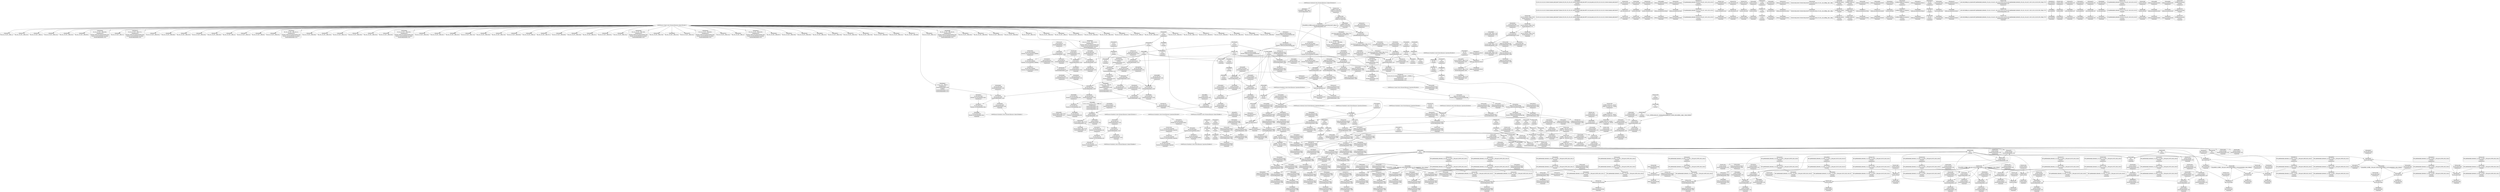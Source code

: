 digraph {
	"CONST[source:0(mediator),value:2(dynamic)][purpose:{object}][SnkIdx:2]"
	CE0x5ab8a30 [shape=record,shape=Mrecord,label="{CE0x5ab8a30|selinux_ipc_permission:tmp5|security/selinux/hooks.c,5488}"]
	CE0x5afb8a0 [shape=record,shape=Mrecord,label="{CE0x5afb8a0|current_sid:tmp20|security/selinux/hooks.c,218|*SummSource*}"]
	CE0x5b0f470 [shape=record,shape=Mrecord,label="{CE0x5b0f470|i32_(i32,_i32,_i16,_i32,_%struct.common_audit_data*)*_bitcast_(i32_(i32,_i32,_i16,_i32,_%struct.common_audit_data.495*)*_avc_has_perm_to_i32_(i32,_i32,_i16,_i32,_%struct.common_audit_data*)*)|*Constant*}"]
	CE0x5acc9f0 [shape=record,shape=Mrecord,label="{CE0x5acc9f0|i64_7|*Constant*|*SummSink*}"]
	CE0x5aca030 [shape=record,shape=Mrecord,label="{CE0x5aca030|selinux_ipc_permission:tmp13|security/selinux/hooks.c,5491|*SummSink*}"]
	CE0x5acea00 [shape=record,shape=Mrecord,label="{CE0x5acea00|i64*_getelementptr_inbounds_(_2_x_i64_,_2_x_i64_*___llvm_gcov_ctr294,_i64_0,_i64_1)|*Constant*}"]
	CE0x5b107b0 [shape=record,shape=Mrecord,label="{CE0x5b107b0|avc_has_perm:auditdata|Function::avc_has_perm&Arg::auditdata::}"]
	CE0x5b040a0 [shape=record,shape=Mrecord,label="{CE0x5b040a0|80:_i32,_112:_i8*,_:_CRE_69,70_}"]
	CE0x5ab8270 [shape=record,shape=Mrecord,label="{CE0x5ab8270|i64_0|*Constant*|*SummSource*}"]
	CE0x5ad5ac0 [shape=record,shape=Mrecord,label="{CE0x5ad5ac0|ipc_has_perm:tmp5|security/selinux/hooks.c,5131}"]
	CE0x5b115e0 [shape=record,shape=Mrecord,label="{CE0x5b115e0|current_sid:call|security/selinux/hooks.c,218|*SummSource*}"]
	CE0x5ad2230 [shape=record,shape=Mrecord,label="{CE0x5ad2230|ipc_has_perm:tmp|*SummSink*}"]
	CE0x5b03ec0 [shape=record,shape=Mrecord,label="{CE0x5b03ec0|80:_i32,_112:_i8*,_:_CRE_67,68_}"]
	CE0x5b02de0 [shape=record,shape=Mrecord,label="{CE0x5b02de0|80:_i32,_112:_i8*,_:_CRE_49,50_}"]
	CE0x5adcc60 [shape=record,shape=Mrecord,label="{CE0x5adcc60|selinux_ipc_permission:ipcp|Function::selinux_ipc_permission&Arg::ipcp::}"]
	"CONST[source:0(mediator),value:2(dynamic)][purpose:{object}][SnkIdx:1]"
	CE0x5ad6620 [shape=record,shape=Mrecord,label="{CE0x5ad6620|80:_i32,_112:_i8*,_:_CRE_14,15_}"]
	CE0x5ac6cb0 [shape=record,shape=Mrecord,label="{CE0x5ac6cb0|selinux_ipc_permission:conv|security/selinux/hooks.c,5488|*SummSource*}"]
	CE0x5accbf0 [shape=record,shape=Mrecord,label="{CE0x5accbf0|selinux_ipc_permission:tmp14|security/selinux/hooks.c,5493|*SummSource*}"]
	CE0x5acbd40 [shape=record,shape=Mrecord,label="{CE0x5acbd40|_ret_i32_%tmp24,_!dbg_!27742|security/selinux/hooks.c,220}"]
	CE0x5ad8510 [shape=record,shape=Mrecord,label="{CE0x5ad8510|80:_i32,_112:_i8*,_:_CRE_47,48_}"]
	CE0x5ac6e90 [shape=record,shape=Mrecord,label="{CE0x5ac6e90|selinux_ipc_permission:tmp12|security/selinux/hooks.c,5491|*SummSource*}"]
	CE0x5aaf220 [shape=record,shape=Mrecord,label="{CE0x5aaf220|selinux_ipc_permission:tmp9|security/selinux/hooks.c,5490|*SummSink*}"]
	CE0x5ac4a80 [shape=record,shape=Mrecord,label="{CE0x5ac4a80|selinux_ipc_permission:tmp18|security/selinux/hooks.c,5494}"]
	CE0x5ac7ff0 [shape=record,shape=Mrecord,label="{CE0x5ac7ff0|selinux_ipc_permission:av.1}"]
	CE0x5b14770 [shape=record,shape=Mrecord,label="{CE0x5b14770|get_current:tmp3|*SummSink*}"]
	CE0x5acb440 [shape=record,shape=Mrecord,label="{CE0x5acb440|selinux_ipc_permission:or|security/selinux/hooks.c,5489|*SummSink*}"]
	CE0x5acfcb0 [shape=record,shape=Mrecord,label="{CE0x5acfcb0|selinux_ipc_permission:tmp7|security/selinux/hooks.c,5489}"]
	CE0x5b192c0 [shape=record,shape=Mrecord,label="{CE0x5b192c0|current_sid:tmp12|security/selinux/hooks.c,218}"]
	CE0x5b14810 [shape=record,shape=Mrecord,label="{CE0x5b14810|_call_void_mcount()_#3}"]
	CE0x5b194f0 [shape=record,shape=Mrecord,label="{CE0x5b194f0|current_sid:do.body|*SummSource*}"]
	CE0x5ace650 [shape=record,shape=Mrecord,label="{CE0x5ace650|selinux_ipc_permission:flag|Function::selinux_ipc_permission&Arg::flag::|*SummSource*}"]
	CE0x5ad7070 [shape=record,shape=Mrecord,label="{CE0x5ad7070|80:_i32,_112:_i8*,_:_CRE_25,26_}"]
	CE0x5b0df30 [shape=record,shape=Mrecord,label="{CE0x5b0df30|0:_i16,_4:_i32,_:_CRE_4,8_|*MultipleSource*|security/selinux/hooks.c,5136|*LoadInst*|security/selinux/hooks.c,5131|security/selinux/hooks.c,5131}"]
	CE0x5b0f9d0 [shape=record,shape=Mrecord,label="{CE0x5b0f9d0|avc_has_perm:tsid|Function::avc_has_perm&Arg::tsid::|*SummSource*}"]
	CE0x5ad0ea0 [shape=record,shape=Mrecord,label="{CE0x5ad0ea0|selinux_ipc_permission:tmp15|security/selinux/hooks.c,5493}"]
	CE0x5aaa090 [shape=record,shape=Mrecord,label="{CE0x5aaa090|i64_4|*Constant*|*SummSink*}"]
	CE0x5b23530 [shape=record,shape=Mrecord,label="{CE0x5b23530|current_sid:land.lhs.true|*SummSource*}"]
	CE0x5b03560 [shape=record,shape=Mrecord,label="{CE0x5b03560|80:_i32,_112:_i8*,_:_CRE_57,58_}"]
	CE0x5acae20 [shape=record,shape=Mrecord,label="{CE0x5acae20|selinux_ipc_permission:if.then6}"]
	CE0x5b03a10 [shape=record,shape=Mrecord,label="{CE0x5b03a10|80:_i32,_112:_i8*,_:_CRE_62,63_}"]
	CE0x5b23e10 [shape=record,shape=Mrecord,label="{CE0x5b23e10|current_sid:tmp8|security/selinux/hooks.c,218}"]
	CE0x5a9d3c0 [shape=record,shape=Mrecord,label="{CE0x5a9d3c0|ipc_has_perm:call|security/selinux/hooks.c,5129|*SummSource*}"]
	CE0x5b247d0 [shape=record,shape=Mrecord,label="{CE0x5b247d0|current_sid:tmp9|security/selinux/hooks.c,218}"]
	CE0x5b11e00 [shape=record,shape=Mrecord,label="{CE0x5b11e00|current_sid:tmp4|security/selinux/hooks.c,218|*SummSource*}"]
	CE0x5add9a0 [shape=record,shape=Mrecord,label="{CE0x5add9a0|_ret_i32_%call2,_!dbg_!27728|security/selinux/hooks.c,5136}"]
	CE0x5b0d8f0 [shape=record,shape=Mrecord,label="{CE0x5b0d8f0|ipc_has_perm:sid1|security/selinux/hooks.c,5136|*SummSource*}"]
	CE0x5acacc0 [shape=record,shape=Mrecord,label="{CE0x5acacc0|selinux_ipc_permission:av.0|*SummSink*}"]
	CE0x5acc330 [shape=record,shape=Mrecord,label="{CE0x5acc330|_call_void_mcount()_#3|*SummSink*}"]
	CE0x5ad1950 [shape=record,shape=Mrecord,label="{CE0x5ad1950|selinux_ipc_permission:if.end|*SummSource*}"]
	CE0x5b26110 [shape=record,shape=Mrecord,label="{CE0x5b26110|i8*_getelementptr_inbounds_(_45_x_i8_,_45_x_i8_*_.str12,_i32_0,_i32_0)|*Constant*|*SummSource*}"]
	CE0x5b11240 [shape=record,shape=Mrecord,label="{CE0x5b11240|current_sid:land.lhs.true2}"]
	CE0x5ac5540 [shape=record,shape=Mrecord,label="{CE0x5ac5540|selinux_ipc_permission:tmp20|security/selinux/hooks.c,5496|*SummSource*}"]
	CE0x5ad6cb0 [shape=record,shape=Mrecord,label="{CE0x5ad6cb0|80:_i32,_112:_i8*,_:_CRE_21,22_}"]
	CE0x5acb580 [shape=record,shape=Mrecord,label="{CE0x5acb580|selinux_ipc_permission:or|security/selinux/hooks.c,5489|*SummSource*}"]
	CE0x5b16ab0 [shape=record,shape=Mrecord,label="{CE0x5b16ab0|current_sid:tmp11|security/selinux/hooks.c,218}"]
	CE0x5b0fc70 [shape=record,shape=Mrecord,label="{CE0x5b0fc70|avc_has_perm:tclass|Function::avc_has_perm&Arg::tclass::}"]
	CE0x5aff140 [shape=record,shape=Mrecord,label="{CE0x5aff140|i64*_getelementptr_inbounds_(_2_x_i64_,_2_x_i64_*___llvm_gcov_ctr98,_i64_0,_i64_1)|*Constant*|*SummSource*}"]
	CE0x5ac9360 [shape=record,shape=Mrecord,label="{CE0x5ac9360|selinux_ipc_permission:tmp6|security/selinux/hooks.c,5489|*SummSink*}"]
	CE0x5ab7180 [shape=record,shape=Mrecord,label="{CE0x5ab7180|_call_void_mcount()_#3}"]
	CE0x5ad06b0 [shape=record,shape=Mrecord,label="{CE0x5ad06b0|selinux_ipc_permission:conv9|security/selinux/hooks.c,5491|*SummSource*}"]
	CE0x5b23710 [shape=record,shape=Mrecord,label="{CE0x5b23710|current_sid:do.end}"]
	CE0x5afc220 [shape=record,shape=Mrecord,label="{CE0x5afc220|current_sid:call4|security/selinux/hooks.c,218|*SummSink*}"]
	CE0x780ab90 [shape=record,shape=Mrecord,label="{CE0x780ab90|i32_0|*Constant*}"]
	CE0x5ab9af0 [shape=record,shape=Mrecord,label="{CE0x5ab9af0|i64*_getelementptr_inbounds_(_12_x_i64_,_12_x_i64_*___llvm_gcov_ctr293,_i64_0,_i64_0)|*Constant*|*SummSink*}"]
	CE0x5aaa250 [shape=record,shape=Mrecord,label="{CE0x5aaa250|selinux_ipc_permission:tmp9|security/selinux/hooks.c,5490}"]
	"CONST[source:2(external),value:0(static)][purpose:{operation}][SrcIdx:5]"
	CE0x5ab8380 [shape=record,shape=Mrecord,label="{CE0x5ab8380|i64_0|*Constant*|*SummSink*}"]
	CE0x5adcfc0 [shape=record,shape=Mrecord,label="{CE0x5adcfc0|ipc_has_perm:perms|Function::ipc_has_perm&Arg::perms::}"]
	CE0x5ab9a80 [shape=record,shape=Mrecord,label="{CE0x5ab9a80|COLLAPSED:_GCMRE___llvm_gcov_ctr293_internal_global_12_x_i64_zeroinitializer:_elem_0:default:}"]
	CE0x5b11040 [shape=record,shape=Mrecord,label="{CE0x5b11040|current_sid:do.body|*SummSink*}"]
	CE0x5ae08e0 [shape=record,shape=Mrecord,label="{CE0x5ae08e0|COLLAPSED:_GCMRE___llvm_gcov_ctr294_internal_global_2_x_i64_zeroinitializer:_elem_0:default:}"]
	CE0x5acbbf0 [shape=record,shape=Mrecord,label="{CE0x5acbbf0|current_sid:entry|*SummSource*}"]
	CE0x5b14cf0 [shape=record,shape=Mrecord,label="{CE0x5b14cf0|i64_1|*Constant*}"]
	CE0x5b1fda0 [shape=record,shape=Mrecord,label="{CE0x5b1fda0|i1_true|*Constant*|*SummSink*}"]
	CE0x5b1f120 [shape=record,shape=Mrecord,label="{CE0x5b1f120|i64*_getelementptr_inbounds_(_11_x_i64_,_11_x_i64_*___llvm_gcov_ctr125,_i64_0,_i64_1)|*Constant*|*SummSink*}"]
	CE0x5afc0a0 [shape=record,shape=Mrecord,label="{CE0x5afc0a0|current_sid:call4|security/selinux/hooks.c,218|*SummSource*}"]
	CE0x5b0cd30 [shape=record,shape=Mrecord,label="{CE0x5b0cd30|ipc_has_perm:ipc_id|security/selinux/hooks.c,5134}"]
	CE0x5b23600 [shape=record,shape=Mrecord,label="{CE0x5b23600|current_sid:land.lhs.true|*SummSink*}"]
	CE0x5adea90 [shape=record,shape=Mrecord,label="{CE0x5adea90|i64*_getelementptr_inbounds_(_12_x_i64_,_12_x_i64_*___llvm_gcov_ctr293,_i64_0,_i64_11)|*Constant*|*SummSource*}"]
	CE0x5aaf110 [shape=record,shape=Mrecord,label="{CE0x5aaf110|selinux_ipc_permission:tmp9|security/selinux/hooks.c,5490|*SummSource*}"]
	CE0x5acd4c0 [shape=record,shape=Mrecord,label="{CE0x5acd4c0|selinux_ipc_permission:av.0}"]
	CE0x5afc900 [shape=record,shape=Mrecord,label="{CE0x5afc900|get_current:entry}"]
	"CONST[source:0(mediator),value:0(static)][purpose:{operation}][SrcIdx:4]"
	CE0x5ad1c00 [shape=record,shape=Mrecord,label="{CE0x5ad1c00|selinux_ipc_permission:return|*SummSource*}"]
	CE0x5ad0d30 [shape=record,shape=Mrecord,label="{CE0x5ad0d30|i64_8|*Constant*|*SummSink*}"]
	CE0x5a9cfb0 [shape=record,shape=Mrecord,label="{CE0x5a9cfb0|i64_2|*Constant*}"]
	CE0x5afda80 [shape=record,shape=Mrecord,label="{CE0x5afda80|current_sid:tmp21|security/selinux/hooks.c,218|*SummSource*}"]
	CE0x5acd760 [shape=record,shape=Mrecord,label="{CE0x5acd760|selinux_ipc_permission:tobool5|security/selinux/hooks.c,5490}"]
	CE0x5b3bf40 [shape=record,shape=Mrecord,label="{CE0x5b3bf40|%struct.task_struct*_(%struct.task_struct**)*_asm_movq_%gs:$_1:P_,$0_,_r,im,_dirflag_,_fpsr_,_flags_|*SummSink*}"]
	CE0x5b1bc20 [shape=record,shape=Mrecord,label="{CE0x5b1bc20|current_sid:tmp15|security/selinux/hooks.c,218|*SummSink*}"]
	CE0x5afdbb0 [shape=record,shape=Mrecord,label="{CE0x5afdbb0|i32_22|*Constant*}"]
	CE0x5b03740 [shape=record,shape=Mrecord,label="{CE0x5b03740|80:_i32,_112:_i8*,_:_CRE_59,60_}"]
	CE0x5b19030 [shape=record,shape=Mrecord,label="{CE0x5b19030|current_sid:tmp11|security/selinux/hooks.c,218|*SummSource*}"]
	CE0x5ac51b0 [shape=record,shape=Mrecord,label="{CE0x5ac51b0|selinux_ipc_permission:tmp19|security/selinux/hooks.c,5494|*SummSink*}"]
	CE0x5b24fe0 [shape=record,shape=Mrecord,label="{CE0x5b24fe0|current_sid:tmp8|security/selinux/hooks.c,218|*SummSource*}"]
	CE0x5afc5f0 [shape=record,shape=Mrecord,label="{CE0x5afc5f0|GLOBAL:get_current|*Constant*|*SummSource*}"]
	CE0x5acbb10 [shape=record,shape=Mrecord,label="{CE0x5acbb10|current_sid:entry}"]
	CE0x5ac4460 [shape=record,shape=Mrecord,label="{CE0x5ac4460|GLOBAL:current_sid|*Constant*|*SummSink*}"]
	CE0x5aa8b80 [shape=record,shape=Mrecord,label="{CE0x5aa8b80|selinux_ipc_permission:if.then6|*SummSource*}"]
	CE0x5ad6350 [shape=record,shape=Mrecord,label="{CE0x5ad6350|80:_i32,_112:_i8*,_:_CRE_11,12_}"]
	CE0x5acd7d0 [shape=record,shape=Mrecord,label="{CE0x5acd7d0|selinux_ipc_permission:tobool5|security/selinux/hooks.c,5490|*SummSource*}"]
	CE0x5ae2f90 [shape=record,shape=Mrecord,label="{CE0x5ae2f90|selinux_ipc_permission:if.then|*SummSource*}"]
	CE0x5abf6b0 [shape=record,shape=Mrecord,label="{CE0x5abf6b0|selinux_ipc_permission:tmp4|security/selinux/hooks.c,5488|*SummSource*}"]
	CE0x5ad2c70 [shape=record,shape=Mrecord,label="{CE0x5ad2c70|ipc_has_perm:tmp2|*SummSink*}"]
	CE0x5b15060 [shape=record,shape=Mrecord,label="{CE0x5b15060|i64*_getelementptr_inbounds_(_2_x_i64_,_2_x_i64_*___llvm_gcov_ctr98,_i64_0,_i64_1)|*Constant*}"]
	CE0x5afef40 [shape=record,shape=Mrecord,label="{CE0x5afef40|current_sid:tmp23|security/selinux/hooks.c,218|*SummSink*}"]
	CE0x5afb720 [shape=record,shape=Mrecord,label="{CE0x5afb720|current_sid:tmp20|security/selinux/hooks.c,218}"]
	CE0x5ae0950 [shape=record,shape=Mrecord,label="{CE0x5ae0950|ipc_has_perm:tmp|*SummSource*}"]
	CE0x5b04df0 [shape=record,shape=Mrecord,label="{CE0x5b04df0|80:_i32,_112:_i8*,_:_CRE_100,102_|*MultipleSource*|Function::selinux_ipc_permission&Arg::ipcp::|Function::ipc_has_perm&Arg::ipc_perms::|security/selinux/hooks.c,5131}"]
	CE0x5b0e0b0 [shape=record,shape=Mrecord,label="{CE0x5b0e0b0|ipc_has_perm:tmp7|security/selinux/hooks.c,5136}"]
	CE0x5b19460 [shape=record,shape=Mrecord,label="{CE0x5b19460|current_sid:tmp12|security/selinux/hooks.c,218|*SummSource*}"]
	CE0x5ab8060 [shape=record,shape=Mrecord,label="{CE0x5ab8060|selinux_ipc_permission:tmp4|security/selinux/hooks.c,5488}"]
	CE0x5ac7e60 [shape=record,shape=Mrecord,label="{CE0x5ac7e60|selinux_ipc_permission:conv9|security/selinux/hooks.c,5491|*SummSink*}"]
	CE0x5adeda0 [shape=record,shape=Mrecord,label="{CE0x5adeda0|selinux_ipc_permission:tmp23|security/selinux/hooks.c,5497}"]
	CE0x5ad3050 [shape=record,shape=Mrecord,label="{CE0x5ad3050|current_sid:tobool1|security/selinux/hooks.c,218|*SummSink*}"]
	CE0x5b15a50 [shape=record,shape=Mrecord,label="{CE0x5b15a50|current_sid:tmp16|security/selinux/hooks.c,218|*SummSink*}"]
	"CONST[source:0(mediator),value:0(static)][purpose:{operation}][SnkIdx:3]"
	CE0x5acaec0 [shape=record,shape=Mrecord,label="{CE0x5acaec0|selinux_ipc_permission:flag|Function::selinux_ipc_permission&Arg::flag::|*SummSink*}"]
	CE0x5ab1040 [shape=record,shape=Mrecord,label="{CE0x5ab1040|i64*_getelementptr_inbounds_(_2_x_i64_,_2_x_i64_*___llvm_gcov_ctr294,_i64_0,_i64_0)|*Constant*|*SummSink*}"]
	CE0x5ab9730 [shape=record,shape=Mrecord,label="{CE0x5ab9730|selinux_ipc_permission:tmp8|security/selinux/hooks.c,5490|*SummSink*}"]
	CE0x5ad8240 [shape=record,shape=Mrecord,label="{CE0x5ad8240|80:_i32,_112:_i8*,_:_CRE_44,45_}"]
	CE0x5ac8220 [shape=record,shape=Mrecord,label="{CE0x5ac8220|selinux_ipc_permission:av.1|*SummSource*}"]
	CE0x5ade3a0 [shape=record,shape=Mrecord,label="{CE0x5ade3a0|selinux_ipc_permission:retval.0|*SummSink*}"]
	CE0x5aba040 [shape=record,shape=Mrecord,label="{CE0x5aba040|get_current:tmp1|*SummSink*}"]
	CE0x5ae3060 [shape=record,shape=Mrecord,label="{CE0x5ae3060|selinux_ipc_permission:if.then|*SummSink*}"]
	CE0x5acb0b0 [shape=record,shape=Mrecord,label="{CE0x5acb0b0|selinux_ipc_permission:if.end10|*SummSink*}"]
	CE0x5acd3b0 [shape=record,shape=Mrecord,label="{CE0x5acd3b0|selinux_ipc_permission:conv2|security/selinux/hooks.c,5489|*SummSink*}"]
	CE0x5ab63a0 [shape=record,shape=Mrecord,label="{CE0x5ab63a0|current_sid:if.then|*SummSource*}"]
	CE0x5ac5e60 [shape=record,shape=Mrecord,label="{CE0x5ac5e60|current_sid:tmp5|security/selinux/hooks.c,218|*SummSink*}"]
	CE0x5adeb40 [shape=record,shape=Mrecord,label="{CE0x5adeb40|i64*_getelementptr_inbounds_(_12_x_i64_,_12_x_i64_*___llvm_gcov_ctr293,_i64_0,_i64_11)|*Constant*|*SummSink*}"]
	CE0x5b05330 [shape=record,shape=Mrecord,label="{CE0x5b05330|ipc_has_perm:tmp4|*LoadInst*|security/selinux/hooks.c,5131|*SummSource*}"]
	CE0x5b16800 [shape=record,shape=Mrecord,label="{CE0x5b16800|current_sid:tmp10|security/selinux/hooks.c,218|*SummSource*}"]
	CE0x5acaa10 [shape=record,shape=Mrecord,label="{CE0x5acaa10|selinux_ipc_permission:av.0|*SummSource*}"]
	CE0x5abb670 [shape=record,shape=Mrecord,label="{CE0x5abb670|avc_has_perm:ssid|Function::avc_has_perm&Arg::ssid::|*SummSource*}"]
	CE0x5adc530 [shape=record,shape=Mrecord,label="{CE0x5adc530|i64*_getelementptr_inbounds_(_12_x_i64_,_12_x_i64_*___llvm_gcov_ctr293,_i64_0,_i64_6)|*Constant*|*SummSource*}"]
	CE0x5acbf50 [shape=record,shape=Mrecord,label="{CE0x5acbf50|_ret_i32_%tmp24,_!dbg_!27742|security/selinux/hooks.c,220|*SummSource*}"]
	CE0x5ad4970 [shape=record,shape=Mrecord,label="{CE0x5ad4970|GLOBAL:lockdep_rcu_suspicious|*Constant*}"]
	CE0x5add540 [shape=record,shape=Mrecord,label="{CE0x5add540|ipc_has_perm:ipc_perms|Function::ipc_has_perm&Arg::ipc_perms::|*SummSink*}"]
	CE0x5ad0360 [shape=record,shape=Mrecord,label="{CE0x5ad0360|selinux_ipc_permission:or8|security/selinux/hooks.c,5491|*SummSource*}"]
	CE0x5b1e840 [shape=record,shape=Mrecord,label="{CE0x5b1e840|current_sid:tmp13|security/selinux/hooks.c,218|*SummSink*}"]
	CE0x5abc830 [shape=record,shape=Mrecord,label="{CE0x5abc830|i64*_getelementptr_inbounds_(_12_x_i64_,_12_x_i64_*___llvm_gcov_ctr293,_i64_0,_i64_0)|*Constant*|*SummSource*}"]
	CE0x5a9d940 [shape=record,shape=Mrecord,label="{CE0x5a9d940|selinux_ipc_permission:tmp5|security/selinux/hooks.c,5488|*SummSink*}"]
	CE0x5a9d020 [shape=record,shape=Mrecord,label="{CE0x5a9d020|i64_3|*Constant*}"]
	CE0x5ad44a0 [shape=record,shape=Mrecord,label="{CE0x5ad44a0|selinux_ipc_permission:flag|Function::selinux_ipc_permission&Arg::flag::}"]
	CE0x5ad7ca0 [shape=record,shape=Mrecord,label="{CE0x5ad7ca0|80:_i32,_112:_i8*,_:_CRE_38,39_}"]
	CE0x5ad6da0 [shape=record,shape=Mrecord,label="{CE0x5ad6da0|80:_i32,_112:_i8*,_:_CRE_22,23_}"]
	CE0x5b24570 [shape=record,shape=Mrecord,label="{CE0x5b24570|i64_4|*Constant*}"]
	CE0x5ac4fb0 [shape=record,shape=Mrecord,label="{CE0x5ac4fb0|selinux_ipc_permission:tmp19|security/selinux/hooks.c,5494|*SummSource*}"]
	CE0x5aa8210 [shape=record,shape=Mrecord,label="{CE0x5aa8210|selinux_ipc_permission:if.then12|*SummSource*}"]
	CE0x5b00540 [shape=record,shape=Mrecord,label="{CE0x5b00540|current_sid:tmp24|security/selinux/hooks.c,220}"]
	CE0x5acc540 [shape=record,shape=Mrecord,label="{CE0x5acc540|i64*_getelementptr_inbounds_(_2_x_i64_,_2_x_i64_*___llvm_gcov_ctr294,_i64_0,_i64_1)|*Constant*|*SummSource*}"]
	CE0x5ac5df0 [shape=record,shape=Mrecord,label="{CE0x5ac5df0|current_sid:tmp5|security/selinux/hooks.c,218|*SummSource*}"]
	CE0x5ab9d30 [shape=record,shape=Mrecord,label="{CE0x5ab9d30|i64_2|*Constant*|*SummSink*}"]
	CE0x5b00860 [shape=record,shape=Mrecord,label="{CE0x5b00860|current_sid:tmp24|security/selinux/hooks.c,220|*SummSink*}"]
	CE0x5ac8f70 [shape=record,shape=Mrecord,label="{CE0x5ac8f70|i64_1|*Constant*|*SummSource*}"]
	CE0x5b26c50 [shape=record,shape=Mrecord,label="{CE0x5b26c50|current_sid:tmp17|security/selinux/hooks.c,218|*SummSink*}"]
	CE0x5ab7d20 [shape=record,shape=Mrecord,label="{CE0x5ab7d20|_call_void_mcount()_#3|*SummSource*}"]
	CE0x5addb50 [shape=record,shape=Mrecord,label="{CE0x5addb50|_ret_i32_%call2,_!dbg_!27728|security/selinux/hooks.c,5136|*SummSource*}"]
	"CONST[source:1(input),value:2(dynamic)][purpose:{object}][SrcIdx:7]"
	CE0x5b25ef0 [shape=record,shape=Mrecord,label="{CE0x5b25ef0|i32_218|*Constant*|*SummSink*}"]
	CE0x5b21150 [shape=record,shape=Mrecord,label="{CE0x5b21150|i1_true|*Constant*}"]
	CE0x5b10400 [shape=record,shape=Mrecord,label="{CE0x5b10400|avc_has_perm:requested|Function::avc_has_perm&Arg::requested::|*SummSource*}"]
	CE0x5adce10 [shape=record,shape=Mrecord,label="{CE0x5adce10|selinux_ipc_permission:ipcp|Function::selinux_ipc_permission&Arg::ipcp::|*SummSource*}"]
	CE0x5adc870 [shape=record,shape=Mrecord,label="{CE0x5adc870|ipc_has_perm:entry}"]
	CE0x5ad3ea0 [shape=record,shape=Mrecord,label="{CE0x5ad3ea0|selinux_ipc_permission:cmp|security/selinux/hooks.c,5493|*SummSource*}"]
	CE0x5aa86f0 [shape=record,shape=Mrecord,label="{CE0x5aa86f0|selinux_ipc_permission:if.end13}"]
	CE0x5ab9520 [shape=record,shape=Mrecord,label="{CE0x5ab9520|selinux_ipc_permission:tmp8|security/selinux/hooks.c,5490}"]
	CE0x5afb590 [shape=record,shape=Mrecord,label="{CE0x5afb590|i64*_getelementptr_inbounds_(_11_x_i64_,_11_x_i64_*___llvm_gcov_ctr125,_i64_0,_i64_10)|*Constant*|*SummSource*}"]
	CE0x5a9c260 [shape=record,shape=Mrecord,label="{CE0x5a9c260|ipc_has_perm:security|security/selinux/hooks.c,5131|*SummSink*}"]
	CE0x5ae1980 [shape=record,shape=Mrecord,label="{CE0x5ae1980|ipc_has_perm:tmp2|*SummSource*}"]
	CE0x5ac3440 [shape=record,shape=Mrecord,label="{CE0x5ac3440|selinux_ipc_permission:call|security/selinux/hooks.c,5496}"]
	CE0x5b03ce0 [shape=record,shape=Mrecord,label="{CE0x5b03ce0|80:_i32,_112:_i8*,_:_CRE_65,66_}"]
	CE0x5b1c430 [shape=record,shape=Mrecord,label="{CE0x5b1c430|i64_3|*Constant*|*SummSink*}"]
	CE0x5b21370 [shape=record,shape=Mrecord,label="{CE0x5b21370|current_sid:if.then|*SummSink*}"]
	CE0x5ac8bd0 [shape=record,shape=Mrecord,label="{CE0x5ac8bd0|i64_256|*Constant*|*SummSource*}"]
	CE0x5ad6710 [shape=record,shape=Mrecord,label="{CE0x5ad6710|80:_i32,_112:_i8*,_:_CRE_15,16_}"]
	CE0x5b00cc0 [shape=record,shape=Mrecord,label="{CE0x5b00cc0|i64*_getelementptr_inbounds_(_2_x_i64_,_2_x_i64_*___llvm_gcov_ctr98,_i64_0,_i64_0)|*Constant*}"]
	CE0x5b03920 [shape=record,shape=Mrecord,label="{CE0x5b03920|80:_i32,_112:_i8*,_:_CRE_61,62_}"]
	CE0x5adc760 [shape=record,shape=Mrecord,label="{CE0x5adc760|get_current:tmp2}"]
	CE0x5b1ca80 [shape=record,shape=Mrecord,label="{CE0x5b1ca80|current_sid:tmp1|*SummSource*}"]
	"CONST[source:0(mediator),value:0(static)][purpose:{operation}][SrcIdx:1]"
	CE0x5ac7690 [shape=record,shape=Mrecord,label="{CE0x5ac7690|i32_146|*Constant*|*SummSink*}"]
	CE0x5b0f7d0 [shape=record,shape=Mrecord,label="{CE0x5b0f7d0|i32_(i32,_i32,_i16,_i32,_%struct.common_audit_data*)*_bitcast_(i32_(i32,_i32,_i16,_i32,_%struct.common_audit_data.495*)*_avc_has_perm_to_i32_(i32,_i32,_i16,_i32,_%struct.common_audit_data*)*)|*Constant*|*SummSink*}"]
	CE0x5b22f30 [shape=record,shape=Mrecord,label="{CE0x5b22f30|GLOBAL:current_sid.__warned|Global_var:current_sid.__warned|*SummSource*}"]
	"CONST[source:0(mediator),value:0(static)][purpose:{operation}][SrcIdx:9]"
	"CONST[source:0(mediator),value:0(static)][purpose:{operation}][SrcIdx:2]"
	CE0x5abd930 [shape=record,shape=Mrecord,label="{CE0x5abd930|GLOBAL:__llvm_gcov_ctr293|Global_var:__llvm_gcov_ctr293}"]
	CE0x5ad0420 [shape=record,shape=Mrecord,label="{CE0x5ad0420|selinux_ipc_permission:or8|security/selinux/hooks.c,5491|*SummSink*}"]
	CE0x5ad5ea0 [shape=record,shape=Mrecord,label="{CE0x5ad5ea0|80:_i32,_112:_i8*,_:_CRE_6,7_}"]
	CE0x5b17150 [shape=record,shape=Mrecord,label="{CE0x5b17150|_call_void_lockdep_rcu_suspicious(i8*_getelementptr_inbounds_(_25_x_i8_,_25_x_i8_*_.str3,_i32_0,_i32_0),_i32_218,_i8*_getelementptr_inbounds_(_45_x_i8_,_45_x_i8_*_.str12,_i32_0,_i32_0))_#10,_!dbg_!27727|security/selinux/hooks.c,218|*SummSink*}"]
	CE0x5a9c680 [shape=record,shape=Mrecord,label="{CE0x5a9c680|current_sid:tmp9|security/selinux/hooks.c,218|*SummSource*}"]
	CE0x5ad6800 [shape=record,shape=Mrecord,label="{CE0x5ad6800|80:_i32,_112:_i8*,_:_CRE_16,17_}"]
	CE0x5aba4b0 [shape=record,shape=Mrecord,label="{CE0x5aba4b0|get_current:tmp1}"]
	CE0x79fab10 [shape=record,shape=Mrecord,label="{CE0x79fab10|selinux_ipc_permission:tmp2|security/selinux/hooks.c,5488|*SummSink*}"]
	CE0x5b12a00 [shape=record,shape=Mrecord,label="{CE0x5b12a00|current_sid:tmp3}"]
	CE0x5b10cb0 [shape=record,shape=Mrecord,label="{CE0x5b10cb0|_ret_i32_%retval.0,_!dbg_!27728|security/selinux/avc.c,775|*SummSink*}"]
	CE0x5ad7e80 [shape=record,shape=Mrecord,label="{CE0x5ad7e80|80:_i32,_112:_i8*,_:_CRE_40,41_}"]
	CE0x5ad6ad0 [shape=record,shape=Mrecord,label="{CE0x5ad6ad0|80:_i32,_112:_i8*,_:_CRE_19,20_}"]
	CE0x5acdfd0 [shape=record,shape=Mrecord,label="{CE0x5acdfd0|selinux_ipc_permission:if.end}"]
	CE0x5adbc30 [shape=record,shape=Mrecord,label="{CE0x5adbc30|selinux_ipc_permission:tmp20|security/selinux/hooks.c,5496}"]
	CE0x5afd3f0 [shape=record,shape=Mrecord,label="{CE0x5afd3f0|COLLAPSED:_GCMRE_current_task_external_global_%struct.task_struct*:_elem_0::|security/selinux/hooks.c,218}"]
	CE0x5ad8780 [shape=record,shape=Mrecord,label="{CE0x5ad8780|ipc_has_perm:tmp5|security/selinux/hooks.c,5131|*SummSource*}"]
	CE0x5ad8420 [shape=record,shape=Mrecord,label="{CE0x5ad8420|80:_i32,_112:_i8*,_:_CRE_46,47_}"]
	CE0x5b00a10 [shape=record,shape=Mrecord,label="{CE0x5b00a10|get_current:bb|*SummSource*}"]
	CE0x5aca3a0 [shape=record,shape=Mrecord,label="{CE0x5aca3a0|selinux_ipc_permission:conv7|security/selinux/hooks.c,5491}"]
	CE0x5acc920 [shape=record,shape=Mrecord,label="{CE0x5acc920|i64_7|*Constant*|*SummSource*}"]
	CE0x5b1b410 [shape=record,shape=Mrecord,label="{CE0x5b1b410|current_sid:bb}"]
	CE0x5ab6db0 [shape=record,shape=Mrecord,label="{CE0x5ab6db0|i32_292|*Constant*}"]
	CE0x5ad5cc0 [shape=record,shape=Mrecord,label="{CE0x5ad5cc0|80:_i32,_112:_i8*,_:_CRE_4,5_}"]
	CE0x5ab0e00 [shape=record,shape=Mrecord,label="{CE0x5ab0e00|i64*_getelementptr_inbounds_(_2_x_i64_,_2_x_i64_*___llvm_gcov_ctr294,_i64_0,_i64_0)|*Constant*}"]
	CE0x5ac7320 [shape=record,shape=Mrecord,label="{CE0x5ac7320|selinux_ipc_permission:tmp13|security/selinux/hooks.c,5491|*SummSource*}"]
	CE0x5b1fed0 [shape=record,shape=Mrecord,label="{CE0x5b1fed0|i64*_getelementptr_inbounds_(_11_x_i64_,_11_x_i64_*___llvm_gcov_ctr125,_i64_0,_i64_8)|*Constant*|*SummSink*}"]
	CE0x5ab7be0 [shape=record,shape=Mrecord,label="{CE0x5ab7be0|i64_2|*Constant*}"]
	CE0x5b1afe0 [shape=record,shape=Mrecord,label="{CE0x5b1afe0|i64*_getelementptr_inbounds_(_11_x_i64_,_11_x_i64_*___llvm_gcov_ctr125,_i64_0,_i64_6)|*Constant*}"]
	CE0x5aaf8a0 [shape=record,shape=Mrecord,label="{CE0x5aaf8a0|current_sid:tobool1|security/selinux/hooks.c,218}"]
	CE0x5afb640 [shape=record,shape=Mrecord,label="{CE0x5afb640|i64*_getelementptr_inbounds_(_11_x_i64_,_11_x_i64_*___llvm_gcov_ctr125,_i64_0,_i64_10)|*Constant*|*SummSink*}"]
	CE0x5b132b0 [shape=record,shape=Mrecord,label="{CE0x5b132b0|current_sid:bb|*SummSource*}"]
	CE0x5ab4df0 [shape=record,shape=Mrecord,label="{CE0x5ab4df0|selinux_ipc_permission:tmp16|security/selinux/hooks.c,5493}"]
	CE0x5add7c0 [shape=record,shape=Mrecord,label="{CE0x5add7c0|ipc_has_perm:perms|Function::ipc_has_perm&Arg::perms::|*SummSink*}"]
	CE0x5ac7850 [shape=record,shape=Mrecord,label="{CE0x5ac7850|selinux_ipc_permission:and4|security/selinux/hooks.c,5490|*SummSink*}"]
	CE0x5abeda0 [shape=record,shape=Mrecord,label="{CE0x5abeda0|i32_1|*Constant*|*SummSink*}"]
	CE0x5b0a820 [shape=record,shape=Mrecord,label="{CE0x5b0a820|i8_4|*Constant*}"]
	CE0x5aaf490 [shape=record,shape=Mrecord,label="{CE0x5aaf490|_call_void_mcount()_#3}"]
	CE0x5b14a00 [shape=record,shape=Mrecord,label="{CE0x5b14a00|current_sid:tmp3|*SummSource*}"]
	CE0x5ae0610 [shape=record,shape=Mrecord,label="{CE0x5ae0610|ipc_has_perm:bb|*SummSource*}"]
	CE0x5abba70 [shape=record,shape=Mrecord,label="{CE0x5abba70|ipc_has_perm:tmp3|*SummSink*}"]
	CE0x5ac7470 [shape=record,shape=Mrecord,label="{CE0x5ac7470|selinux_ipc_permission:if.end10}"]
	CE0x5aac230 [shape=record,shape=Mrecord,label="{CE0x5aac230|selinux_ipc_permission:conv1|security/selinux/hooks.c,5489|*SummSink*}"]
	CE0x5b22540 [shape=record,shape=Mrecord,label="{CE0x5b22540|i64*_getelementptr_inbounds_(_11_x_i64_,_11_x_i64_*___llvm_gcov_ctr125,_i64_0,_i64_0)|*Constant*}"]
	CE0x5b1fc40 [shape=record,shape=Mrecord,label="{CE0x5b1fc40|i1_true|*Constant*|*SummSource*}"]
	CE0x5ad8060 [shape=record,shape=Mrecord,label="{CE0x5ad8060|80:_i32,_112:_i8*,_:_CRE_42,43_}"]
	CE0x5ab50a0 [shape=record,shape=Mrecord,label="{CE0x5ab50a0|selinux_ipc_permission:tmp16|security/selinux/hooks.c,5493|*SummSource*}"]
	CE0x5ac5c20 [shape=record,shape=Mrecord,label="{CE0x5ac5c20|selinux_ipc_permission:tmp21|security/selinux/hooks.c,5496|*SummSource*}"]
	CE0x5afae90 [shape=record,shape=Mrecord,label="{CE0x5afae90|current_sid:tmp19|security/selinux/hooks.c,218}"]
	CE0x5ad8cf0 [shape=record,shape=Mrecord,label="{CE0x5ad8cf0|ipc_has_perm:type|security/selinux/hooks.c,5133|*SummSource*}"]
	CE0x5b16550 [shape=record,shape=Mrecord,label="{CE0x5b16550|_call_void_mcount()_#3|*SummSource*}"]
	CE0x5b006d0 [shape=record,shape=Mrecord,label="{CE0x5b006d0|current_sid:tmp24|security/selinux/hooks.c,220|*SummSource*}"]
	CE0x5ad7ac0 [shape=record,shape=Mrecord,label="{CE0x5ad7ac0|80:_i32,_112:_i8*,_:_CRE_36,37_}"]
	CE0x5ac6f00 [shape=record,shape=Mrecord,label="{CE0x5ac6f00|selinux_ipc_permission:tmp12|security/selinux/hooks.c,5491|*SummSink*}"]
	CE0x5b00b90 [shape=record,shape=Mrecord,label="{CE0x5b00b90|get_current:bb|*SummSink*}"]
	CE0x5b04280 [shape=record,shape=Mrecord,label="{CE0x5b04280|80:_i32,_112:_i8*,_:_CRE_71,72_}"]
	CE0x5ad4aa0 [shape=record,shape=Mrecord,label="{CE0x5ad4aa0|GLOBAL:lockdep_rcu_suspicious|*Constant*|*SummSource*}"]
	CE0x5abb7d0 [shape=record,shape=Mrecord,label="{CE0x5abb7d0|avc_has_perm:tsid|Function::avc_has_perm&Arg::tsid::}"]
	CE0x5b03470 [shape=record,shape=Mrecord,label="{CE0x5b03470|80:_i32,_112:_i8*,_:_CRE_56,57_}"]
	CE0x5b14230 [shape=record,shape=Mrecord,label="{CE0x5b14230|GLOBAL:current_task|Global_var:current_task|*SummSource*}"]
	CE0x5b0fe10 [shape=record,shape=Mrecord,label="{CE0x5b0fe10|avc_has_perm:tclass|Function::avc_has_perm&Arg::tclass::|*SummSource*}"]
	CE0x5a9c900 [shape=record,shape=Mrecord,label="{CE0x5a9c900|%struct.task_struct*_(%struct.task_struct**)*_asm_movq_%gs:$_1:P_,$0_,_r,im,_dirflag_,_fpsr_,_flags_}"]
	CE0x5ad3f70 [shape=record,shape=Mrecord,label="{CE0x5ad3f70|selinux_ipc_permission:cmp|security/selinux/hooks.c,5493|*SummSink*}"]
	CE0x5aaf340 [shape=record,shape=Mrecord,label="{CE0x5aaf340|selinux_ipc_permission:tmp10|security/selinux/hooks.c,5490}"]
	CE0x5ab9620 [shape=record,shape=Mrecord,label="{CE0x5ab9620|selinux_ipc_permission:tmp8|security/selinux/hooks.c,5490|*SummSource*}"]
	CE0x5b1aeb0 [shape=record,shape=Mrecord,label="{CE0x5b1aeb0|current_sid:tmp12|security/selinux/hooks.c,218|*SummSink*}"]
	CE0x5b22770 [shape=record,shape=Mrecord,label="{CE0x5b22770|i64*_getelementptr_inbounds_(_11_x_i64_,_11_x_i64_*___llvm_gcov_ctr125,_i64_0,_i64_0)|*Constant*|*SummSink*}"]
	CE0x5b15b80 [shape=record,shape=Mrecord,label="{CE0x5b15b80|i8_1|*Constant*}"]
	CE0x5ad2c00 [shape=record,shape=Mrecord,label="{CE0x5ad2c00|ipc_has_perm:tmp2}"]
	CE0x5ad4c10 [shape=record,shape=Mrecord,label="{CE0x5ad4c10|i32_218|*Constant*}"]
	CE0x5b1bf30 [shape=record,shape=Mrecord,label="{CE0x5b1bf30|current_sid:tmp16|security/selinux/hooks.c,218}"]
	CE0x5b03dd0 [shape=record,shape=Mrecord,label="{CE0x5b03dd0|80:_i32,_112:_i8*,_:_CRE_66,67_}"]
	CE0x5ab84d0 [shape=record,shape=Mrecord,label="{CE0x5ab84d0|selinux_ipc_permission:tmp3|security/selinux/hooks.c,5488|*SummSource*}"]
	CE0x5b1bb40 [shape=record,shape=Mrecord,label="{CE0x5b1bb40|current_sid:tmp15|security/selinux/hooks.c,218}"]
	CE0x5abe770 [shape=record,shape=Mrecord,label="{CE0x5abe770|_call_void_mcount()_#3|*SummSink*}"]
	CE0x5b26620 [shape=record,shape=Mrecord,label="{CE0x5b26620|i64*_getelementptr_inbounds_(_11_x_i64_,_11_x_i64_*___llvm_gcov_ctr125,_i64_0,_i64_9)|*Constant*|*SummSource*}"]
	CE0x5ae0870 [shape=record,shape=Mrecord,label="{CE0x5ae0870|ipc_has_perm:tmp}"]
	CE0x5b04550 [shape=record,shape=Mrecord,label="{CE0x5b04550|80:_i32,_112:_i8*,_:_CRE_80,84_|*MultipleSource*|Function::selinux_ipc_permission&Arg::ipcp::|Function::ipc_has_perm&Arg::ipc_perms::|security/selinux/hooks.c,5131}"]
	CE0x5b0b640 [shape=record,shape=Mrecord,label="{CE0x5b0b640|avc_has_perm:entry|*SummSource*}"]
	CE0x5ad69e0 [shape=record,shape=Mrecord,label="{CE0x5ad69e0|80:_i32,_112:_i8*,_:_CRE_18,19_}"]
	CE0x5b0ea50 [shape=record,shape=Mrecord,label="{CE0x5b0ea50|ipc_has_perm:sclass|security/selinux/hooks.c,5136|*SummSink*}"]
	CE0x6789060 [shape=record,shape=Mrecord,label="{CE0x6789060|selinux_ipc_permission:conv3|security/selinux/hooks.c,5490}"]
	CE0x5b00110 [shape=record,shape=Mrecord,label="{CE0x5b00110|i64*_getelementptr_inbounds_(_2_x_i64_,_2_x_i64_*___llvm_gcov_ctr98,_i64_0,_i64_0)|*Constant*|*SummSource*}"]
	CE0x5b230b0 [shape=record,shape=Mrecord,label="{CE0x5b230b0|GLOBAL:current_sid.__warned|Global_var:current_sid.__warned|*SummSink*}"]
	CE0x5b19160 [shape=record,shape=Mrecord,label="{CE0x5b19160|current_sid:tmp11|security/selinux/hooks.c,218|*SummSink*}"]
	CE0x5abc000 [shape=record,shape=Mrecord,label="{CE0x5abc000|selinux_ipc_permission:tmp11|security/selinux/hooks.c,5490|*SummSink*}"]
	CE0x5abe860 [shape=record,shape=Mrecord,label="{CE0x5abe860|current_sid:call|security/selinux/hooks.c,218}"]
	CE0x5ade910 [shape=record,shape=Mrecord,label="{CE0x5ade910|selinux_ipc_permission:tmp22|security/selinux/hooks.c,5497|*SummSource*}"]
	CE0x6e66640 [shape=record,shape=Mrecord,label="{CE0x6e66640|selinux_ipc_permission:and|security/selinux/hooks.c,5488}"]
	CE0x5b1c9a0 [shape=record,shape=Mrecord,label="{CE0x5b1c9a0|i64_1|*Constant*}"]
	CE0x5b267b0 [shape=record,shape=Mrecord,label="{CE0x5b267b0|i64*_getelementptr_inbounds_(_11_x_i64_,_11_x_i64_*___llvm_gcov_ctr125,_i64_0,_i64_9)|*Constant*|*SummSink*}"]
	CE0x5b03fb0 [shape=record,shape=Mrecord,label="{CE0x5b03fb0|80:_i32,_112:_i8*,_:_CRE_68,69_}"]
	CE0x5abcc30 [shape=record,shape=Mrecord,label="{CE0x5abcc30|0:_i8,_8:_i32,_24:_%struct.selinux_audit_data*,_:_SCMRE_0,1_|*MultipleSource*|security/selinux/hooks.c, 5128|security/selinux/hooks.c,5133}"]
	CE0x5acc3f0 [shape=record,shape=Mrecord,label="{CE0x5acc3f0|get_current:tmp4|./arch/x86/include/asm/current.h,14}"]
	CE0x5b19f00 [shape=record,shape=Mrecord,label="{CE0x5b19f00|COLLAPSED:_GCMRE___llvm_gcov_ctr98_internal_global_2_x_i64_zeroinitializer:_elem_0:default:}"]
	CE0x5b03b00 [shape=record,shape=Mrecord,label="{CE0x5b03b00|80:_i32,_112:_i8*,_:_CRE_63,64_}"]
	CE0x5b1bbb0 [shape=record,shape=Mrecord,label="{CE0x5b1bbb0|current_sid:tmp15|security/selinux/hooks.c,218|*SummSource*}"]
	CE0x5ac8380 [shape=record,shape=Mrecord,label="{CE0x5ac8380|selinux_ipc_permission:av.1|*SummSink*}"]
	CE0x5adde30 [shape=record,shape=Mrecord,label="{CE0x5adde30|_ret_i32_%call2,_!dbg_!27728|security/selinux/hooks.c,5136|*SummSink*}"]
	CE0x5ad57a0 [shape=record,shape=Mrecord,label="{CE0x5ad57a0|80:_i32,_112:_i8*,_:_CRE_1,2_}"]
	CE0x5ac8720 [shape=record,shape=Mrecord,label="{CE0x5ac8720|selinux_ipc_permission:tmp1|*SummSource*}"]
	CE0x5b0da60 [shape=record,shape=Mrecord,label="{CE0x5b0da60|ipc_has_perm:sid1|security/selinux/hooks.c,5136|*SummSink*}"]
	CE0x5b0b4b0 [shape=record,shape=Mrecord,label="{CE0x5b0b4b0|ipc_has_perm:tmp6|*LoadInst*|security/selinux/hooks.c,5134|*SummSink*}"]
	CE0x5b170b0 [shape=record,shape=Mrecord,label="{CE0x5b170b0|_call_void_lockdep_rcu_suspicious(i8*_getelementptr_inbounds_(_25_x_i8_,_25_x_i8_*_.str3,_i32_0,_i32_0),_i32_218,_i8*_getelementptr_inbounds_(_45_x_i8_,_45_x_i8_*_.str12,_i32_0,_i32_0))_#10,_!dbg_!27727|security/selinux/hooks.c,218|*SummSource*}"]
	CE0x5b12110 [shape=record,shape=Mrecord,label="{CE0x5b12110|current_sid:tmp5|security/selinux/hooks.c,218}"]
	CE0x5ad7700 [shape=record,shape=Mrecord,label="{CE0x5ad7700|80:_i32,_112:_i8*,_:_CRE_32,33_}"]
	CE0x5b14c80 [shape=record,shape=Mrecord,label="{CE0x5b14c80|get_current:tmp|*SummSink*}"]
	CE0x5acc8b0 [shape=record,shape=Mrecord,label="{CE0x5acc8b0|i64_7|*Constant*}"]
	CE0x5acb340 [shape=record,shape=Mrecord,label="{CE0x5acb340|selinux_ipc_permission:conv2|security/selinux/hooks.c,5489}"]
	CE0x5ac92f0 [shape=record,shape=Mrecord,label="{CE0x5ac92f0|selinux_ipc_permission:tmp6|security/selinux/hooks.c,5489|*SummSource*}"]
	CE0x5a9c4b0 [shape=record,shape=Mrecord,label="{CE0x5a9c4b0|i64_5|*Constant*}"]
	CE0x5b0e220 [shape=record,shape=Mrecord,label="{CE0x5b0e220|ipc_has_perm:sclass|security/selinux/hooks.c,5136}"]
	CE0x5afdca0 [shape=record,shape=Mrecord,label="{CE0x5afdca0|current_sid:tmp21|security/selinux/hooks.c,218|*SummSink*}"]
	CE0x5afe3f0 [shape=record,shape=Mrecord,label="{CE0x5afe3f0|current_sid:security|security/selinux/hooks.c,218|*SummSource*}"]
	CE0x5afb6b0 [shape=record,shape=Mrecord,label="{CE0x5afb6b0|current_sid:tmp19|security/selinux/hooks.c,218|*SummSink*}"]
	CE0x5ad0740 [shape=record,shape=Mrecord,label="{CE0x5ad0740|selinux_ipc_permission:tobool|security/selinux/hooks.c,5488|*SummSource*}"]
	CE0x5b126f0 [shape=record,shape=Mrecord,label="{CE0x5b126f0|current_sid:tmp2|*SummSink*}"]
	CE0x5ac5f70 [shape=record,shape=Mrecord,label="{CE0x5ac5f70|current_sid:tmp6|security/selinux/hooks.c,218}"]
	CE0x5b15760 [shape=record,shape=Mrecord,label="{CE0x5b15760|get_current:tmp2|*SummSink*}"]
	CE0x5a9be80 [shape=record,shape=Mrecord,label="{CE0x5a9be80|i32_10|*Constant*|*SummSink*}"]
	CE0x5acd8e0 [shape=record,shape=Mrecord,label="{CE0x5acd8e0|selinux_ipc_permission:tobool5|security/selinux/hooks.c,5490|*SummSink*}"]
	CE0x5afcaa0 [shape=record,shape=Mrecord,label="{CE0x5afcaa0|get_current:entry|*SummSink*}"]
	CE0x5acda70 [shape=record,shape=Mrecord,label="{CE0x5acda70|i64_4|*Constant*}"]
	CE0x5a9c1f0 [shape=record,shape=Mrecord,label="{CE0x5a9c1f0|80:_i32,_112:_i8*,_:_CRE_0,1_}"]
	CE0x5acccc0 [shape=record,shape=Mrecord,label="{CE0x5acccc0|selinux_ipc_permission:tmp14|security/selinux/hooks.c,5493|*SummSink*}"]
	CE0x5afad80 [shape=record,shape=Mrecord,label="{CE0x5afad80|current_sid:tmp18|security/selinux/hooks.c,218|*SummSink*}"]
	CE0x5abb710 [shape=record,shape=Mrecord,label="{CE0x5abb710|avc_has_perm:ssid|Function::avc_has_perm&Arg::ssid::|*SummSink*}"]
	CE0x5b02fc0 [shape=record,shape=Mrecord,label="{CE0x5b02fc0|80:_i32,_112:_i8*,_:_CRE_51,52_}"]
	CE0x5acb4b0 [shape=record,shape=Mrecord,label="{CE0x5acb4b0|selinux_ipc_permission:or|security/selinux/hooks.c,5489}"]
	CE0x5ad4430 [shape=record,shape=Mrecord,label="{CE0x5ad4430|_call_void_mcount()_#3|*SummSink*}"]
	CE0x5ac5b00 [shape=record,shape=Mrecord,label="{CE0x5ac5b00|selinux_ipc_permission:tmp21|security/selinux/hooks.c,5496}"]
	CE0x5ac4140 [shape=record,shape=Mrecord,label="{CE0x5ac4140|GLOBAL:current_sid|*Constant*}"]
	CE0x5afd260 [shape=record,shape=Mrecord,label="{CE0x5afd260|i32_78|*Constant*|*SummSource*}"]
	CE0x5b14700 [shape=record,shape=Mrecord,label="{CE0x5b14700|get_current:tmp3|*SummSource*}"]
	CE0x5b11ed0 [shape=record,shape=Mrecord,label="{CE0x5b11ed0|current_sid:tmp4|security/selinux/hooks.c,218|*SummSink*}"]
	CE0x5adfba0 [shape=record,shape=Mrecord,label="{CE0x5adfba0|ipc_has_perm:bb|*SummSink*}"]
	"CONST[source:2(external),value:2(dynamic)][purpose:{subject}][SrcIdx:10]"
	CE0x5b030b0 [shape=record,shape=Mrecord,label="{CE0x5b030b0|80:_i32,_112:_i8*,_:_CRE_52,53_}"]
	CE0x5b03830 [shape=record,shape=Mrecord,label="{CE0x5b03830|80:_i32,_112:_i8*,_:_CRE_60,61_}"]
	CE0x5b04900 [shape=record,shape=Mrecord,label="{CE0x5b04900|80:_i32,_112:_i8*,_:_CRE_84,88_|*MultipleSource*|Function::selinux_ipc_permission&Arg::ipcp::|Function::ipc_has_perm&Arg::ipc_perms::|security/selinux/hooks.c,5131}"]
	CE0x79faaa0 [shape=record,shape=Mrecord,label="{CE0x79faaa0|i64_0|*Constant*}"]
	CE0x5ad2d60 [shape=record,shape=Mrecord,label="{CE0x5ad2d60|current_sid:tmp8|security/selinux/hooks.c,218|*SummSink*}"]
	CE0x5ad5f90 [shape=record,shape=Mrecord,label="{CE0x5ad5f90|80:_i32,_112:_i8*,_:_CRE_7,8_}"]
	CE0x5ade110 [shape=record,shape=Mrecord,label="{CE0x5ade110|selinux_ipc_permission:retval.0}"]
	CE0x5afedc0 [shape=record,shape=Mrecord,label="{CE0x5afedc0|current_sid:tmp23|security/selinux/hooks.c,218|*SummSource*}"]
	CE0x5ab45a0 [shape=record,shape=Mrecord,label="{CE0x5ab45a0|selinux_ipc_permission:if.then12|*SummSink*}"]
	CE0x5b174a0 [shape=record,shape=Mrecord,label="{CE0x5b174a0|i8*_getelementptr_inbounds_(_25_x_i8_,_25_x_i8_*_.str3,_i32_0,_i32_0)|*Constant*|*SummSource*}"]
	CE0x5b04370 [shape=record,shape=Mrecord,label="{CE0x5b04370|80:_i32,_112:_i8*,_:_CRE_72,73_|*MultipleSource*|Function::selinux_ipc_permission&Arg::ipcp::|Function::ipc_has_perm&Arg::ipc_perms::|security/selinux/hooks.c,5131}"]
	CE0x5b270d0 [shape=record,shape=Mrecord,label="{CE0x5b270d0|current_sid:tmp18|security/selinux/hooks.c,218|*SummSource*}"]
	CE0x5ad2f20 [shape=record,shape=Mrecord,label="{CE0x5ad2f20|current_sid:tobool1|security/selinux/hooks.c,218|*SummSource*}"]
	CE0x5ac34b0 [shape=record,shape=Mrecord,label="{CE0x5ac34b0|selinux_ipc_permission:call|security/selinux/hooks.c,5496|*SummSource*}"]
	CE0x5acc100 [shape=record,shape=Mrecord,label="{CE0x5acc100|ipc_has_perm:security|security/selinux/hooks.c,5131|*SummSource*}"]
	CE0x5afba40 [shape=record,shape=Mrecord,label="{CE0x5afba40|current_sid:tmp20|security/selinux/hooks.c,218|*SummSink*}"]
	CE0x5adebb0 [shape=record,shape=Mrecord,label="{CE0x5adebb0|selinux_ipc_permission:tmp22|security/selinux/hooks.c,5497|*SummSink*}"]
	CE0x5ab9460 [shape=record,shape=Mrecord,label="{CE0x5ab9460|i64_5|*Constant*|*SummSink*}"]
	CE0x5ad4190 [shape=record,shape=Mrecord,label="{CE0x5ad4190|selinux_ipc_permission:and4|security/selinux/hooks.c,5490|*SummSource*}"]
	CE0x5abcfc0 [shape=record,shape=Mrecord,label="{CE0x5abcfc0|ipc_has_perm:key|security/selinux/hooks.c,5134|*SummSink*}"]
	CE0x5ad7520 [shape=record,shape=Mrecord,label="{CE0x5ad7520|80:_i32,_112:_i8*,_:_CRE_30,31_}"]
	CE0x5abd830 [shape=record,shape=Mrecord,label="{CE0x5abd830|selinux_ipc_permission:tmp3|security/selinux/hooks.c,5488}"]
	CE0x5b238d0 [shape=record,shape=Mrecord,label="{CE0x5b238d0|current_sid:do.end|*SummSink*}"]
	CE0x5abd2b0 [shape=record,shape=Mrecord,label="{CE0x5abd2b0|i64_256|*Constant*}"]
	CE0x5ae1910 [shape=record,shape=Mrecord,label="{CE0x5ae1910|get_current:tmp4|./arch/x86/include/asm/current.h,14|*SummSource*}"]
	CE0x5a9cb20 [shape=record,shape=Mrecord,label="{CE0x5a9cb20|ipc_has_perm:tmp3}"]
	CE0x5a9bff0 [shape=record,shape=Mrecord,label="{CE0x5a9bff0|i32_0|*Constant*}"]
	CE0x5ab7110 [shape=record,shape=Mrecord,label="{CE0x5ab7110|selinux_ipc_permission:tmp1|*SummSink*}"]
	CE0x5b03bf0 [shape=record,shape=Mrecord,label="{CE0x5b03bf0|80:_i32,_112:_i8*,_:_CRE_64,65_}"]
	CE0x780ac00 [shape=record,shape=Mrecord,label="{CE0x780ac00|i32_0|*Constant*|*SummSource*}"]
	CE0x5b10e90 [shape=record,shape=Mrecord,label="{CE0x5b10e90|current_sid:land.lhs.true2|*SummSink*}"]
	CE0x5ad78e0 [shape=record,shape=Mrecord,label="{CE0x5ad78e0|80:_i32,_112:_i8*,_:_CRE_34,35_}"]
	CE0x5b113e0 [shape=record,shape=Mrecord,label="{CE0x5b113e0|current_sid:land.lhs.true2|*SummSource*}"]
	CE0x5afc770 [shape=record,shape=Mrecord,label="{CE0x5afc770|GLOBAL:get_current|*Constant*|*SummSink*}"]
	CE0x5abeb20 [shape=record,shape=Mrecord,label="{CE0x5abeb20|ipc_has_perm:tmp1|*SummSink*}"]
	CE0x5b1dfb0 [shape=record,shape=Mrecord,label="{CE0x5b1dfb0|current_sid:if.end|*SummSink*}"]
	CE0x5acddd0 [shape=record,shape=Mrecord,label="{CE0x5acddd0|selinux_ipc_permission:entry}"]
	CE0x5aba3b0 [shape=record,shape=Mrecord,label="{CE0x5aba3b0|selinux_ipc_permission:if.end13|*SummSink*}"]
	CE0x5b0d450 [shape=record,shape=Mrecord,label="{CE0x5b0d450|ipc_has_perm:ipc_id|security/selinux/hooks.c,5134|*SummSink*}"]
	CE0x5ae0490 [shape=record,shape=Mrecord,label="{CE0x5ae0490|ipc_has_perm:bb}"]
	CE0x5ab51d0 [shape=record,shape=Mrecord,label="{CE0x5ab51d0|selinux_ipc_permission:tmp16|security/selinux/hooks.c,5493|*SummSink*}"]
	CE0x5b1b270 [shape=record,shape=Mrecord,label="{CE0x5b1b270|i64*_getelementptr_inbounds_(_11_x_i64_,_11_x_i64_*___llvm_gcov_ctr125,_i64_0,_i64_6)|*Constant*|*SummSource*}"]
	CE0x5b1e760 [shape=record,shape=Mrecord,label="{CE0x5b1e760|current_sid:tmp13|security/selinux/hooks.c,218}"]
	CE0x5ad0170 [shape=record,shape=Mrecord,label="{CE0x5ad0170|selinux_ipc_permission:conv9|security/selinux/hooks.c,5491}"]
	CE0x5afce10 [shape=record,shape=Mrecord,label="{CE0x5afce10|_ret_%struct.task_struct*_%tmp4,_!dbg_!27714|./arch/x86/include/asm/current.h,14|*SummSink*}"]
	CE0x5afd590 [shape=record,shape=Mrecord,label="{CE0x5afd590|current_sid:cred|security/selinux/hooks.c,218|*SummSink*}"]
	CE0x5adef40 [shape=record,shape=Mrecord,label="{CE0x5adef40|selinux_ipc_permission:tmp23|security/selinux/hooks.c,5497|*SummSource*}"]
	CE0x5ab7f80 [shape=record,shape=Mrecord,label="{CE0x5ab7f80|selinux_ipc_permission:tmp|*SummSource*}"]
	CE0x5b15ed0 [shape=record,shape=Mrecord,label="{CE0x5b15ed0|i8_1|*Constant*|*SummSink*}"]
	CE0x5ad8150 [shape=record,shape=Mrecord,label="{CE0x5ad8150|80:_i32,_112:_i8*,_:_CRE_43,44_}"]
	CE0x5b21850 [shape=record,shape=Mrecord,label="{CE0x5b21850|current_sid:tmp|*SummSink*}"]
	CE0x5ad0c20 [shape=record,shape=Mrecord,label="{CE0x5ad0c20|i64_8|*Constant*|*SummSource*}"]
	CE0x5ade7b0 [shape=record,shape=Mrecord,label="{CE0x5ade7b0|i64*_getelementptr_inbounds_(_12_x_i64_,_12_x_i64_*___llvm_gcov_ctr293,_i64_0,_i64_11)|*Constant*}"]
	CE0x5abbed0 [shape=record,shape=Mrecord,label="{CE0x5abbed0|selinux_ipc_permission:tmp11|security/selinux/hooks.c,5490|*SummSource*}"]
	CE0x5acdd40 [shape=record,shape=Mrecord,label="{CE0x5acdd40|selinux_ipc_permission:if.end10|*SummSource*}"]
	CE0x5afc9b0 [shape=record,shape=Mrecord,label="{CE0x5afc9b0|get_current:entry|*SummSource*}"]
	CE0x5ab2140 [shape=record,shape=Mrecord,label="{CE0x5ab2140|selinux_ipc_permission:conv3|security/selinux/hooks.c,5490|*SummSink*}"]
	CE0x5afcd70 [shape=record,shape=Mrecord,label="{CE0x5afcd70|_ret_%struct.task_struct*_%tmp4,_!dbg_!27714|./arch/x86/include/asm/current.h,14}"]
	CE0x5a9c0c0 [shape=record,shape=Mrecord,label="{CE0x5a9c0c0|ipc_has_perm:security|security/selinux/hooks.c,5131}"]
	CE0x5b22070 [shape=record,shape=Mrecord,label="{CE0x5b22070|GLOBAL:current_sid.__warned|Global_var:current_sid.__warned}"]
	CE0x5b11790 [shape=record,shape=Mrecord,label="{CE0x5b11790|i32_0|*Constant*}"]
	CE0x5ad7340 [shape=record,shape=Mrecord,label="{CE0x5ad7340|80:_i32,_112:_i8*,_:_CRE_28,29_}"]
	CE0x5affb30 [shape=record,shape=Mrecord,label="{CE0x5affb30|0:_i32,_4:_i32,_8:_i32,_12:_i32,_:_CMRE_4,8_|*MultipleSource*|security/selinux/hooks.c,218|security/selinux/hooks.c,218|security/selinux/hooks.c,220}"]
	CE0x5ac4f40 [shape=record,shape=Mrecord,label="{CE0x5ac4f40|selinux_ipc_permission:tmp19|security/selinux/hooks.c,5494}"]
	CE0x5afc350 [shape=record,shape=Mrecord,label="{CE0x5afc350|GLOBAL:get_current|*Constant*}"]
	CE0x5afd380 [shape=record,shape=Mrecord,label="{CE0x5afd380|current_sid:cred|security/selinux/hooks.c,218}"]
	CE0x5ad2310 [shape=record,shape=Mrecord,label="{CE0x5ad2310|ipc_has_perm:tmp1}"]
	CE0x5afe020 [shape=record,shape=Mrecord,label="{CE0x5afe020|i32_22|*Constant*|*SummSink*}"]
	CE0x5ab7ff0 [shape=record,shape=Mrecord,label="{CE0x5ab7ff0|selinux_ipc_permission:tmp|*SummSink*}"]
	CE0x6f99170 [shape=record,shape=Mrecord,label="{CE0x6f99170|selinux_ipc_permission:if.then}"]
	CE0x5ab7f10 [shape=record,shape=Mrecord,label="{CE0x5ab7f10|selinux_ipc_permission:tmp}"]
	CE0x5ac5870 [shape=record,shape=Mrecord,label="{CE0x5ac5870|i64*_getelementptr_inbounds_(_12_x_i64_,_12_x_i64_*___llvm_gcov_ctr293,_i64_0,_i64_10)|*Constant*|*SummSource*}"]
	CE0x5b26450 [shape=record,shape=Mrecord,label="{CE0x5b26450|i64*_getelementptr_inbounds_(_11_x_i64_,_11_x_i64_*___llvm_gcov_ctr125,_i64_0,_i64_9)|*Constant*}"]
	CE0x5afe210 [shape=record,shape=Mrecord,label="{CE0x5afe210|COLLAPSED:_CMRE:_elem_0::|security/selinux/hooks.c,218}"]
	CE0x5ad5c20 [shape=record,shape=Mrecord,label="{CE0x5ad5c20|80:_i32,_112:_i8*,_:_CRE_3,4_}"]
	CE0x5b0d5f0 [shape=record,shape=Mrecord,label="{CE0x5b0d5f0|ipc_has_perm:sid1|security/selinux/hooks.c,5136}"]
	CE0x5a9bd70 [shape=record,shape=Mrecord,label="{CE0x5a9bd70|i32_10|*Constant*|*SummSource*}"]
	CE0x5ab9ed0 [shape=record,shape=Mrecord,label="{CE0x5ab9ed0|selinux_ipc_permission:tmp2|security/selinux/hooks.c,5488}"]
	CE0x5afeaa0 [shape=record,shape=Mrecord,label="{CE0x5afeaa0|current_sid:tmp23|security/selinux/hooks.c,218}"]
	CE0x5aff730 [shape=record,shape=Mrecord,label="{CE0x5aff730|current_sid:sid|security/selinux/hooks.c,220|*SummSink*}"]
	CE0x5ad6170 [shape=record,shape=Mrecord,label="{CE0x5ad6170|80:_i32,_112:_i8*,_:_CRE_9,10_}"]
	CE0x5b0ff40 [shape=record,shape=Mrecord,label="{CE0x5b0ff40|avc_has_perm:tclass|Function::avc_has_perm&Arg::tclass::|*SummSink*}"]
	CE0x5ae1ef0 [shape=record,shape=Mrecord,label="{CE0x5ae1ef0|i64*_getelementptr_inbounds_(_2_x_i64_,_2_x_i64_*___llvm_gcov_ctr98,_i64_0,_i64_0)|*Constant*|*SummSink*}"]
	CE0x5ad3d80 [shape=record,shape=Mrecord,label="{CE0x5ad3d80|selinux_ipc_permission:cmp|security/selinux/hooks.c,5493}"]
	CE0x5aae7b0 [shape=record,shape=Mrecord,label="{CE0x5aae7b0|i64*_getelementptr_inbounds_(_12_x_i64_,_12_x_i64_*___llvm_gcov_ctr293,_i64_0,_i64_9)|*Constant*|*SummSink*}"]
	CE0x5ad6080 [shape=record,shape=Mrecord,label="{CE0x5ad6080|80:_i32,_112:_i8*,_:_CRE_8,9_}"]
	CE0x5ac8ed0 [shape=record,shape=Mrecord,label="{CE0x5ac8ed0|i64*_getelementptr_inbounds_(_12_x_i64_,_12_x_i64_*___llvm_gcov_ctr293,_i64_0,_i64_0)|*Constant*}"]
	CE0x5ab8690 [shape=record,shape=Mrecord,label="{CE0x5ab8690|i64_2|*Constant*|*SummSource*}"]
	CE0x5aac380 [shape=record,shape=Mrecord,label="{CE0x5aac380|i64_128|*Constant*}"]
	CE0x5b0b930 [shape=record,shape=Mrecord,label="{CE0x5b0b930|avc_has_perm:entry}"]
	CE0x5b0eb30 [shape=record,shape=Mrecord,label="{CE0x5b0eb30|ipc_has_perm:tmp8|security/selinux/hooks.c,5136}"]
	CE0x5b0dec0 [shape=record,shape=Mrecord,label="{CE0x5b0dec0|0:_i16,_4:_i32,_:_CRE_0,2_|*MultipleSource*|security/selinux/hooks.c,5136|*LoadInst*|security/selinux/hooks.c,5131|security/selinux/hooks.c,5131}"]
	CE0x5aba7f0 [shape=record,shape=Mrecord,label="{CE0x5aba7f0|selinux_ipc_permission:bb|*SummSink*}"]
	CE0x5b1c240 [shape=record,shape=Mrecord,label="{CE0x5b1c240|i64_3|*Constant*|*SummSource*}"]
	CE0x5ad6bc0 [shape=record,shape=Mrecord,label="{CE0x5ad6bc0|80:_i32,_112:_i8*,_:_CRE_20,21_}"]
	CE0x5ab8c90 [shape=record,shape=Mrecord,label="{CE0x5ab8c90|i64*_getelementptr_inbounds_(_12_x_i64_,_12_x_i64_*___llvm_gcov_ctr293,_i64_0,_i64_6)|*Constant*|*SummSink*}"]
	CE0x5b1e080 [shape=record,shape=Mrecord,label="{CE0x5b1e080|current_sid:land.lhs.true}"]
	CE0x5ac30d0 [shape=record,shape=Mrecord,label="{CE0x5ac30d0|selinux_ipc_permission:tmp21|security/selinux/hooks.c,5496|*SummSink*}"]
	CE0x5b04f20 [shape=record,shape=Mrecord,label="{CE0x5b04f20|80:_i32,_112:_i8*,_:_CRE_104,112_|*MultipleSource*|Function::selinux_ipc_permission&Arg::ipcp::|Function::ipc_has_perm&Arg::ipc_perms::|security/selinux/hooks.c,5131}"]
	CE0x5ad7d90 [shape=record,shape=Mrecord,label="{CE0x5ad7d90|80:_i32,_112:_i8*,_:_CRE_39,40_}"]
	CE0x5b031a0 [shape=record,shape=Mrecord,label="{CE0x5b031a0|80:_i32,_112:_i8*,_:_CRE_53,54_}"]
	CE0x5afde10 [shape=record,shape=Mrecord,label="{CE0x5afde10|i32_22|*Constant*|*SummSource*}"]
	CE0x5aac120 [shape=record,shape=Mrecord,label="{CE0x5aac120|selinux_ipc_permission:conv1|security/selinux/hooks.c,5489|*SummSource*}"]
	CE0x5b12680 [shape=record,shape=Mrecord,label="{CE0x5b12680|current_sid:tmp2|*SummSource*}"]
	CE0x5aade70 [shape=record,shape=Mrecord,label="{CE0x5aade70|selinux_ipc_permission:tmp17|security/selinux/hooks.c,5493|*SummSource*}"]
	CE0x5abe670 [shape=record,shape=Mrecord,label="{CE0x5abe670|_call_void_mcount()_#3|*SummSource*}"]
	CE0x5aaf7a0 [shape=record,shape=Mrecord,label="{CE0x5aaf7a0|_call_void_mcount()_#3|*SummSink*}"]
	CE0x5afcb30 [shape=record,shape=Mrecord,label="{CE0x5afcb30|_ret_%struct.task_struct*_%tmp4,_!dbg_!27714|./arch/x86/include/asm/current.h,14|*SummSource*}"]
	CE0x5b13d40 [shape=record,shape=Mrecord,label="{CE0x5b13d40|GLOBAL:__llvm_gcov_ctr125|Global_var:__llvm_gcov_ctr125}"]
	CE0x5ab6d40 [shape=record,shape=Mrecord,label="{CE0x5ab6d40|i32_292|*Constant*|*SummSource*}"]
	CE0x5aca410 [shape=record,shape=Mrecord,label="{CE0x5aca410|selinux_ipc_permission:conv7|security/selinux/hooks.c,5491|*SummSource*}"]
	CE0x5ad40c0 [shape=record,shape=Mrecord,label="{CE0x5ad40c0|selinux_ipc_permission:and4|security/selinux/hooks.c,5490}"]
	CE0x5b21590 [shape=record,shape=Mrecord,label="{CE0x5b21590|COLLAPSED:_GCMRE___llvm_gcov_ctr125_internal_global_11_x_i64_zeroinitializer:_elem_0:default:}"]
	CE0x5ad6440 [shape=record,shape=Mrecord,label="{CE0x5ad6440|80:_i32,_112:_i8*,_:_CRE_12,13_}"]
	CE0x5ab24a0 [shape=record,shape=Mrecord,label="{CE0x5ab24a0|i32_146|*Constant*|*SummSource*}"]
	CE0x5acecc0 [shape=record,shape=Mrecord,label="{CE0x5acecc0|ipc_has_perm:ad|security/selinux/hooks.c, 5128|*SummSink*}"]
	CE0x5ac8870 [shape=record,shape=Mrecord,label="{CE0x5ac8870|selinux_ipc_permission:conv7|security/selinux/hooks.c,5491|*SummSink*}"]
	CE0x5a9d090 [shape=record,shape=Mrecord,label="{CE0x5a9d090|ipc_has_perm:call|security/selinux/hooks.c,5129}"]
	CE0x5ad7430 [shape=record,shape=Mrecord,label="{CE0x5ad7430|80:_i32,_112:_i8*,_:_CRE_29,30_}"]
	CE0x5aa7880 [shape=record,shape=Mrecord,label="{CE0x5aa7880|i64*_getelementptr_inbounds_(_12_x_i64_,_12_x_i64_*___llvm_gcov_ctr293,_i64_0,_i64_3)|*Constant*|*SummSink*}"]
	CE0x5b20180 [shape=record,shape=Mrecord,label="{CE0x5b20180|i64*_getelementptr_inbounds_(_11_x_i64_,_11_x_i64_*___llvm_gcov_ctr125,_i64_0,_i64_8)|*Constant*|*SummSource*}"]
	CE0x5ad0bb0 [shape=record,shape=Mrecord,label="{CE0x5ad0bb0|i64_8|*Constant*}"]
	CE0x5aaa460 [shape=record,shape=Mrecord,label="{CE0x5aaa460|i64_5|*Constant*|*SummSource*}"]
	CE0x5b21600 [shape=record,shape=Mrecord,label="{CE0x5b21600|current_sid:tmp|*SummSource*}"]
	CE0x5b1f370 [shape=record,shape=Mrecord,label="{CE0x5b1f370|current_sid:tmp2}"]
	CE0x5ad77f0 [shape=record,shape=Mrecord,label="{CE0x5ad77f0|80:_i32,_112:_i8*,_:_CRE_33,34_}"]
	CE0x5ac9870 [shape=record,shape=Mrecord,label="{CE0x5ac9870|selinux_ipc_permission:tmp7|security/selinux/hooks.c,5489|*SummSink*}"]
	CE0x5b20cd0 [shape=record,shape=Mrecord,label="{CE0x5b20cd0|current_sid:tmp14|security/selinux/hooks.c,218}"]
	CE0x5b05510 [shape=record,shape=Mrecord,label="{CE0x5b05510|ipc_has_perm:tmp4|*LoadInst*|security/selinux/hooks.c,5131|*SummSink*}"]
	CE0x67892c0 [shape=record,shape=Mrecord,label="{CE0x67892c0|selinux_ipc_permission:conv3|security/selinux/hooks.c,5490|*SummSource*}"]
	CE0x5b0b420 [shape=record,shape=Mrecord,label="{CE0x5b0b420|ipc_has_perm:tmp6|*LoadInst*|security/selinux/hooks.c,5134|*SummSource*}"]
	CE0x5b26ee0 [shape=record,shape=Mrecord,label="{CE0x5b26ee0|current_sid:tmp18|security/selinux/hooks.c,218}"]
	CE0x5acbff0 [shape=record,shape=Mrecord,label="{CE0x5acbff0|_ret_i32_%tmp24,_!dbg_!27742|security/selinux/hooks.c,220|*SummSink*}"]
	CE0x5b1e340 [shape=record,shape=Mrecord,label="{CE0x5b1e340|i64*_getelementptr_inbounds_(_11_x_i64_,_11_x_i64_*___llvm_gcov_ctr125,_i64_0,_i64_6)|*Constant*|*SummSink*}"]
	CE0x5b0e8d0 [shape=record,shape=Mrecord,label="{CE0x5b0e8d0|ipc_has_perm:sclass|security/selinux/hooks.c,5136|*SummSource*}"]
	CE0x5abb1f0 [shape=record,shape=Mrecord,label="{CE0x5abb1f0|avc_has_perm:entry|*SummSink*}"]
	CE0x5b58e50 [shape=record,shape=Mrecord,label="{CE0x5b58e50|GLOBAL:current_task|Global_var:current_task|*SummSink*}"]
	CE0x5afb1b0 [shape=record,shape=Mrecord,label="{CE0x5afb1b0|i64*_getelementptr_inbounds_(_11_x_i64_,_11_x_i64_*___llvm_gcov_ctr125,_i64_0,_i64_10)|*Constant*}"]
	CE0x5a9cc80 [shape=record,shape=Mrecord,label="{CE0x5a9cc80|current_sid:tobool|security/selinux/hooks.c,218|*SummSink*}"]
	CE0x5ab7b70 [shape=record,shape=Mrecord,label="{CE0x5ab7b70|selinux_ipc_permission:tobool|security/selinux/hooks.c,5488|*SummSink*}"]
	CE0x5adf490 [shape=record,shape=Mrecord,label="{CE0x5adf490|selinux_ipc_permission:tmp23|security/selinux/hooks.c,5497|*SummSink*}"]
	CE0x5b11680 [shape=record,shape=Mrecord,label="{CE0x5b11680|current_sid:call|security/selinux/hooks.c,218|*SummSink*}"]
	CE0x5acebe0 [shape=record,shape=Mrecord,label="{CE0x5acebe0|ipc_has_perm:ad|security/selinux/hooks.c, 5128}"]
	CE0x5b10570 [shape=record,shape=Mrecord,label="{CE0x5b10570|avc_has_perm:requested|Function::avc_has_perm&Arg::requested::|*SummSink*}"]
	CE0x5ab4b10 [shape=record,shape=Mrecord,label="{CE0x5ab4b10|selinux_ipc_permission:tmp15|security/selinux/hooks.c,5493|*SummSource*}"]
	CE0x5b24e20 [shape=record,shape=Mrecord,label="{CE0x5b24e20|0:_i8,_:_GCMR_current_sid.__warned_internal_global_i8_0,_section_.data.unlikely_,_align_1:_elem_0:default:}"]
	CE0x5ad79d0 [shape=record,shape=Mrecord,label="{CE0x5ad79d0|80:_i32,_112:_i8*,_:_CRE_35,36_}"]
	CE0x5acbcb0 [shape=record,shape=Mrecord,label="{CE0x5acbcb0|current_sid:entry|*SummSink*}"]
	"CONST[source:0(mediator),value:2(dynamic)][purpose:{subject}][SrcIdx:11]"
	CE0x5b21020 [shape=record,shape=Mrecord,label="{CE0x5b21020|current_sid:tmp14|security/selinux/hooks.c,218|*SummSink*}"]
	CE0x5afe380 [shape=record,shape=Mrecord,label="{CE0x5afe380|current_sid:security|security/selinux/hooks.c,218}"]
	CE0x5ac42e0 [shape=record,shape=Mrecord,label="{CE0x5ac42e0|GLOBAL:current_sid|*Constant*|*SummSource*}"]
	CE0x5ad4e10 [shape=record,shape=Mrecord,label="{CE0x5ad4e10|i32_218|*Constant*|*SummSource*}"]
	CE0x5b04b60 [shape=record,shape=Mrecord,label="{CE0x5b04b60|80:_i32,_112:_i8*,_:_CRE_92,96_|*MultipleSource*|Function::selinux_ipc_permission&Arg::ipcp::|Function::ipc_has_perm&Arg::ipc_perms::|security/selinux/hooks.c,5131}"]
	CE0x5b03290 [shape=record,shape=Mrecord,label="{CE0x5b03290|80:_i32,_112:_i8*,_:_CRE_54,55_}"]
	CE0x5acd340 [shape=record,shape=Mrecord,label="{CE0x5acd340|selinux_ipc_permission:conv2|security/selinux/hooks.c,5489|*SummSource*}"]
	CE0x5b10af0 [shape=record,shape=Mrecord,label="{CE0x5b10af0|_ret_i32_%retval.0,_!dbg_!27728|security/selinux/avc.c,775|*SummSource*}"]
	CE0x5aba520 [shape=record,shape=Mrecord,label="{CE0x5aba520|get_current:tmp1|*SummSource*}"]
	CE0x5b20110 [shape=record,shape=Mrecord,label="{CE0x5b20110|i64*_getelementptr_inbounds_(_11_x_i64_,_11_x_i64_*___llvm_gcov_ctr125,_i64_0,_i64_8)|*Constant*}"]
	CE0x5ad7160 [shape=record,shape=Mrecord,label="{CE0x5ad7160|80:_i32,_112:_i8*,_:_CRE_26,27_}"]
	CE0x5aa8960 [shape=record,shape=Mrecord,label="{CE0x5aa8960|selinux_ipc_permission:if.then12}"]
	CE0x5ac9660 [shape=record,shape=Mrecord,label="{CE0x5ac9660|selinux_ipc_permission:if.end|*SummSink*}"]
	CE0x5abd9a0 [shape=record,shape=Mrecord,label="{CE0x5abd9a0|GLOBAL:__llvm_gcov_ctr293|Global_var:__llvm_gcov_ctr293|*SummSink*}"]
	CE0x5b17830 [shape=record,shape=Mrecord,label="{CE0x5b17830|i8*_getelementptr_inbounds_(_25_x_i8_,_25_x_i8_*_.str3,_i32_0,_i32_0)|*Constant*}"]
	"CONST[source:0(mediator),value:0(static)][purpose:{operation}][SrcIdx:3]"
	CE0x5ac4030 [shape=record,shape=Mrecord,label="{CE0x5ac4030|ipc_has_perm:call|security/selinux/hooks.c,5129|*SummSink*}"]
	CE0x5b26820 [shape=record,shape=Mrecord,label="{CE0x5b26820|current_sid:tmp17|security/selinux/hooks.c,218}"]
	CE0x5ac86b0 [shape=record,shape=Mrecord,label="{CE0x5ac86b0|i64_1|*Constant*|*SummSink*}"]
	CE0x5aae480 [shape=record,shape=Mrecord,label="{CE0x5aae480|i64*_getelementptr_inbounds_(_12_x_i64_,_12_x_i64_*___llvm_gcov_ctr293,_i64_0,_i64_9)|*Constant*|*SummSource*}"]
	CE0x5ac3b30 [shape=record,shape=Mrecord,label="{CE0x5ac3b30|GLOBAL:ipc_has_perm|*Constant*|*SummSource*}"]
	CE0x5adf800 [shape=record,shape=Mrecord,label="{CE0x5adf800|_ret_i32_%retval.0,_!dbg_!27733|security/selinux/hooks.c,5497}"]
	CE0x5aae140 [shape=record,shape=Mrecord,label="{CE0x5aae140|i64*_getelementptr_inbounds_(_12_x_i64_,_12_x_i64_*___llvm_gcov_ctr293,_i64_0,_i64_9)|*Constant*}"]
	CE0x5b237b0 [shape=record,shape=Mrecord,label="{CE0x5b237b0|current_sid:do.end|*SummSource*}"]
	CE0x5afe460 [shape=record,shape=Mrecord,label="{CE0x5afe460|current_sid:security|security/selinux/hooks.c,218|*SummSink*}"]
	CE0x5ad6f80 [shape=record,shape=Mrecord,label="{CE0x5ad6f80|80:_i32,_112:_i8*,_:_CRE_24,25_}"]
	CE0x5afd1f0 [shape=record,shape=Mrecord,label="{CE0x5afd1f0|i32_78|*Constant*|*SummSink*}"]
	CE0x5b158f0 [shape=record,shape=Mrecord,label="{CE0x5b158f0|current_sid:tmp16|security/selinux/hooks.c,218|*SummSource*}"]
	CE0x6e665d0 [shape=record,shape=Mrecord,label="{CE0x6e665d0|selinux_ipc_permission:and|security/selinux/hooks.c,5488|*SummSink*}"]
	CE0x5ac8d00 [shape=record,shape=Mrecord,label="{CE0x5ac8d00|i64_256|*Constant*|*SummSink*}"]
	CE0x5b15470 [shape=record,shape=Mrecord,label="{CE0x5b15470|current_sid:tmp7|security/selinux/hooks.c,218}"]
	CE0x5ad28e0 [shape=record,shape=Mrecord,label="{CE0x5ad28e0|get_current:tmp4|./arch/x86/include/asm/current.h,14|*SummSink*}"]
	CE0x5b0d040 [shape=record,shape=Mrecord,label="{CE0x5b0d040|ipc_has_perm:u|security/selinux/hooks.c,5134|*SummSink*}"]
	CE0x5ad68f0 [shape=record,shape=Mrecord,label="{CE0x5ad68f0|80:_i32,_112:_i8*,_:_CRE_17,18_}"]
	CE0x5ab9f40 [shape=record,shape=Mrecord,label="{CE0x5ab9f40|selinux_ipc_permission:bb|*SummSource*}"]
	CE0x5b0efa0 [shape=record,shape=Mrecord,label="{CE0x5b0efa0|ipc_has_perm:call2|security/selinux/hooks.c,5136}"]
	CE0x5b0ac90 [shape=record,shape=Mrecord,label="{CE0x5b0ac90|i32_3|*Constant*}"]
	CE0x5afb2e0 [shape=record,shape=Mrecord,label="{CE0x5afb2e0|current_sid:tmp19|security/selinux/hooks.c,218|*SummSource*}"]
	CE0x5adc9d0 [shape=record,shape=Mrecord,label="{CE0x5adc9d0|ipc_has_perm:entry|*SummSource*}"]
	CE0x5b03380 [shape=record,shape=Mrecord,label="{CE0x5b03380|80:_i32,_112:_i8*,_:_CRE_55,56_}"]
	CE0x5b0a970 [shape=record,shape=Mrecord,label="{CE0x5b0a970|i8_4|*Constant*|*SummSource*}"]
	CE0x5ac3c40 [shape=record,shape=Mrecord,label="{CE0x5ac3c40|GLOBAL:ipc_has_perm|*Constant*|*SummSink*}"]
	CE0x5b0ad00 [shape=record,shape=Mrecord,label="{CE0x5b0ad00|i32_3|*Constant*|*SummSource*}"]
	CE0x5aac0b0 [shape=record,shape=Mrecord,label="{CE0x5aac0b0|selinux_ipc_permission:conv1|security/selinux/hooks.c,5489}"]
	CE0x5ad4b10 [shape=record,shape=Mrecord,label="{CE0x5ad4b10|GLOBAL:lockdep_rcu_suspicious|*Constant*|*SummSink*}"]
	CE0x5ad11e0 [shape=record,shape=Mrecord,label="{CE0x5ad11e0|selinux_ipc_permission:tmp10|security/selinux/hooks.c,5490|*SummSource*}"]
	CE0x5ac37e0 [shape=record,shape=Mrecord,label="{CE0x5ac37e0|GLOBAL:ipc_has_perm|*Constant*}"]
	CE0x5add360 [shape=record,shape=Mrecord,label="{CE0x5add360|ipc_has_perm:ipc_perms|Function::ipc_has_perm&Arg::ipc_perms::|*SummSource*}"]
	CE0x5adf870 [shape=record,shape=Mrecord,label="{CE0x5adf870|_ret_i32_%retval.0,_!dbg_!27733|security/selinux/hooks.c,5497|*SummSource*}"]
	CE0x5b05180 [shape=record,shape=Mrecord,label="{CE0x5b05180|ipc_has_perm:tmp4|*LoadInst*|security/selinux/hooks.c,5131}"]
	CE0x5b0ad70 [shape=record,shape=Mrecord,label="{CE0x5b0ad70|i32_3|*Constant*|*SummSink*}"]
	CE0x5b13e70 [shape=record,shape=Mrecord,label="{CE0x5b13e70|GLOBAL:__llvm_gcov_ctr125|Global_var:__llvm_gcov_ctr125|*SummSink*}"]
	CE0x5afd900 [shape=record,shape=Mrecord,label="{CE0x5afd900|current_sid:tmp21|security/selinux/hooks.c,218}"]
	CE0x5afe930 [shape=record,shape=Mrecord,label="{CE0x5afe930|current_sid:tmp22|security/selinux/hooks.c,218|*SummSource*}"]
	CE0x5aa91b0 [shape=record,shape=Mrecord,label="{CE0x5aa91b0|selinux_ipc_permission:entry|*SummSink*}"]
	CE0x5abbb80 [shape=record,shape=Mrecord,label="{CE0x5abbb80|GLOBAL:__llvm_gcov_ctr293|Global_var:__llvm_gcov_ctr293|*SummSource*}"]
	CE0x5b1e7d0 [shape=record,shape=Mrecord,label="{CE0x5b1e7d0|current_sid:tmp13|security/selinux/hooks.c,218|*SummSource*}"]
	CE0x5ad1460 [shape=record,shape=Mrecord,label="{CE0x5ad1460|selinux_ipc_permission:tmp11|security/selinux/hooks.c,5490}"]
	CE0x5ac72b0 [shape=record,shape=Mrecord,label="{CE0x5ac72b0|selinux_ipc_permission:tmp13|security/selinux/hooks.c,5491}"]
	CE0x5ad7250 [shape=record,shape=Mrecord,label="{CE0x5ad7250|80:_i32,_112:_i8*,_:_CRE_27,28_}"]
	CE0x5abf520 [shape=record,shape=Mrecord,label="{CE0x5abf520|i64*_getelementptr_inbounds_(_2_x_i64_,_2_x_i64_*___llvm_gcov_ctr294,_i64_0,_i64_1)|*Constant*|*SummSink*}"]
	CE0x5acec50 [shape=record,shape=Mrecord,label="{CE0x5acec50|ipc_has_perm:ad|security/selinux/hooks.c, 5128|*SummSource*}"]
	CE0x5b0ee90 [shape=record,shape=Mrecord,label="{CE0x5b0ee90|ipc_has_perm:tmp8|security/selinux/hooks.c,5136|*SummSink*}"]
	CE0x5ad8b70 [shape=record,shape=Mrecord,label="{CE0x5ad8b70|ipc_has_perm:type|security/selinux/hooks.c,5133}"]
	CE0x5b14bb0 [shape=record,shape=Mrecord,label="{CE0x5b14bb0|_call_void_mcount()_#3}"]
	CE0x5aa89f0 [shape=record,shape=Mrecord,label="{CE0x5aa89f0|selinux_ipc_permission:entry|*SummSource*}"]
	CE0x5b226d0 [shape=record,shape=Mrecord,label="{CE0x5b226d0|i64*_getelementptr_inbounds_(_11_x_i64_,_11_x_i64_*___llvm_gcov_ctr125,_i64_0,_i64_0)|*Constant*|*SummSource*}"]
	CE0x5b03650 [shape=record,shape=Mrecord,label="{CE0x5b03650|80:_i32,_112:_i8*,_:_CRE_58,59_}"]
	CE0x6e666e0 [shape=record,shape=Mrecord,label="{CE0x6e666e0|selinux_ipc_permission:and|security/selinux/hooks.c,5488|*SummSource*}"]
	CE0x5abb440 [shape=record,shape=Mrecord,label="{CE0x5abb440|avc_has_perm:ssid|Function::avc_has_perm&Arg::ssid::}"]
	CE0x5ab4c40 [shape=record,shape=Mrecord,label="{CE0x5ab4c40|selinux_ipc_permission:tmp15|security/selinux/hooks.c,5493|*SummSink*}"]
	CE0x5a9c590 [shape=record,shape=Mrecord,label="{CE0x5a9c590|current_sid:tmp10|security/selinux/hooks.c,218}"]
	CE0x5ac9720 [shape=record,shape=Mrecord,label="{CE0x5ac9720|selinux_ipc_permission:tmp7|security/selinux/hooks.c,5489|*SummSource*}"]
	CE0x5ad5db0 [shape=record,shape=Mrecord,label="{CE0x5ad5db0|80:_i32,_112:_i8*,_:_CRE_5,6_}"]
	CE0x5ac8640 [shape=record,shape=Mrecord,label="{CE0x5ac8640|i64_1|*Constant*}"]
	CE0x5aa8c50 [shape=record,shape=Mrecord,label="{CE0x5aa8c50|selinux_ipc_permission:if.then6|*SummSink*}"]
	CE0x5b1c320 [shape=record,shape=Mrecord,label="{CE0x5b1c320|i64_0|*Constant*}"]
	CE0x5ad2a80 [shape=record,shape=Mrecord,label="{CE0x5ad2a80|%struct.task_struct*_(%struct.task_struct**)*_asm_movq_%gs:$_1:P_,$0_,_r,im,_dirflag_,_fpsr_,_flags_|*SummSource*}"]
	CE0x5b10970 [shape=record,shape=Mrecord,label="{CE0x5b10970|avc_has_perm:auditdata|Function::avc_has_perm&Arg::auditdata::|*SummSink*}"]
	CE0x5b10820 [shape=record,shape=Mrecord,label="{CE0x5b10820|avc_has_perm:auditdata|Function::avc_has_perm&Arg::auditdata::|*SummSource*}"]
	CE0x5add750 [shape=record,shape=Mrecord,label="{CE0x5add750|ipc_has_perm:perms|Function::ipc_has_perm&Arg::perms::|*SummSource*}"]
	CE0x5a9d9b0 [shape=record,shape=Mrecord,label="{CE0x5a9d9b0|selinux_ipc_permission:tmp5|security/selinux/hooks.c,5488|*SummSource*}"]
	CE0x5aaf700 [shape=record,shape=Mrecord,label="{CE0x5aaf700|_call_void_mcount()_#3|*SummSource*}"]
	CE0x5ac6d20 [shape=record,shape=Mrecord,label="{CE0x5ac6d20|selinux_ipc_permission:conv|security/selinux/hooks.c,5488|*SummSink*}"]
	CE0x5ab2230 [shape=record,shape=Mrecord,label="{CE0x5ab2230|i32_146|*Constant*}"]
	CE0x5b0b590 [shape=record,shape=Mrecord,label="{CE0x5b0b590|ipc_has_perm:u|security/selinux/hooks.c,5134}"]
	CE0x5b20ea0 [shape=record,shape=Mrecord,label="{CE0x5b20ea0|current_sid:tmp14|security/selinux/hooks.c,218|*SummSource*}"]
	CE0x5b1e970 [shape=record,shape=Mrecord,label="{CE0x5b1e970|current_sid:if.then}"]
	CE0x5adf9a0 [shape=record,shape=Mrecord,label="{CE0x5adf9a0|_ret_i32_%retval.0,_!dbg_!27733|security/selinux/hooks.c,5497|*SummSink*}"]
	CE0x5abca10 [shape=record,shape=Mrecord,label="{CE0x5abca10|ipc_has_perm:type|security/selinux/hooks.c,5133|*SummSink*}"]
	CE0x5b26180 [shape=record,shape=Mrecord,label="{CE0x5b26180|i8*_getelementptr_inbounds_(_45_x_i8_,_45_x_i8_*_.str12,_i32_0,_i32_0)|*Constant*|*SummSink*}"]
	CE0x5b156f0 [shape=record,shape=Mrecord,label="{CE0x5b156f0|get_current:tmp2|*SummSource*}"]
	CE0x5b04190 [shape=record,shape=Mrecord,label="{CE0x5b04190|80:_i32,_112:_i8*,_:_CRE_70,71_}"]
	CE0x5ae1360 [shape=record,shape=Mrecord,label="{CE0x5ae1360|i64*_getelementptr_inbounds_(_11_x_i64_,_11_x_i64_*___llvm_gcov_ctr125,_i64_0,_i64_1)|*Constant*}"]
	CE0x5adc220 [shape=record,shape=Mrecord,label="{CE0x5adc220|i64*_getelementptr_inbounds_(_12_x_i64_,_12_x_i64_*___llvm_gcov_ctr293,_i64_0,_i64_6)|*Constant*}"]
	CE0x5aadc50 [shape=record,shape=Mrecord,label="{CE0x5aadc50|selinux_ipc_permission:tmp17|security/selinux/hooks.c,5493}"]
	CE0x5b26050 [shape=record,shape=Mrecord,label="{CE0x5b26050|i8*_getelementptr_inbounds_(_45_x_i8_,_45_x_i8_*_.str12,_i32_0,_i32_0)|*Constant*}"]
	CE0x5afeba0 [shape=record,shape=Mrecord,label="{CE0x5afeba0|current_sid:tmp22|security/selinux/hooks.c,218|*SummSink*}"]
	CE0x5ad88d0 [shape=record,shape=Mrecord,label="{CE0x5ad88d0|ipc_has_perm:tmp5|security/selinux/hooks.c,5131|*SummSink*}"]
	CE0x5b0f180 [shape=record,shape=Mrecord,label="{CE0x5b0f180|ipc_has_perm:call2|security/selinux/hooks.c,5136|*SummSource*}"]
	CE0x5afbe10 [shape=record,shape=Mrecord,label="{CE0x5afbe10|current_sid:call4|security/selinux/hooks.c,218}"]
	CE0x5abed00 [shape=record,shape=Mrecord,label="{CE0x5abed00|i32_1|*Constant*|*SummSource*}"]
	CE0x5ade270 [shape=record,shape=Mrecord,label="{CE0x5ade270|selinux_ipc_permission:retval.0|*SummSource*}"]
	CE0x5378080 [shape=record,shape=Mrecord,label="{CE0x5378080|i32_0|*Constant*|*SummSink*}"]
	CE0x5b05050 [shape=record,shape=Mrecord,label="{CE0x5b05050|80:_i32,_112:_i8*,_:_CRE_112,120_|*MultipleSource*|Function::selinux_ipc_permission&Arg::ipcp::|Function::ipc_has_perm&Arg::ipc_perms::|security/selinux/hooks.c,5131}"]
	CE0x5accaf0 [shape=record,shape=Mrecord,label="{CE0x5accaf0|selinux_ipc_permission:tmp14|security/selinux/hooks.c,5493}"]
	CE0x5ac35e0 [shape=record,shape=Mrecord,label="{CE0x5ac35e0|selinux_ipc_permission:call|security/selinux/hooks.c,5496|*SummSink*}"]
	CE0x5b0d340 [shape=record,shape=Mrecord,label="{CE0x5b0d340|ipc_has_perm:ipc_id|security/selinux/hooks.c,5134|*SummSource*}"]
	CE0x5b0b3b0 [shape=record,shape=Mrecord,label="{CE0x5b0b3b0|ipc_has_perm:tmp6|*LoadInst*|security/selinux/hooks.c,5134}"]
	CE0x5b1ddf0 [shape=record,shape=Mrecord,label="{CE0x5b1ddf0|current_sid:if.end}"]
	CE0x5ab9350 [shape=record,shape=Mrecord,label="{CE0x5ab9350|i64*_getelementptr_inbounds_(_2_x_i64_,_2_x_i64_*___llvm_gcov_ctr98,_i64_0,_i64_1)|*Constant*|*SummSink*}"]
	CE0x5affdc0 [shape=record,shape=Mrecord,label="{CE0x5affdc0|get_current:bb}"]
	CE0x5b40c80 [shape=record,shape=Mrecord,label="{CE0x5b40c80|get_current:tmp|*SummSource*}"]
	CE0x5afe7b0 [shape=record,shape=Mrecord,label="{CE0x5afe7b0|current_sid:tmp22|security/selinux/hooks.c,218}"]
	CE0x5ae1700 [shape=record,shape=Mrecord,label="{CE0x5ae1700|i64*_getelementptr_inbounds_(_11_x_i64_,_11_x_i64_*___llvm_gcov_ctr125,_i64_0,_i64_1)|*Constant*|*SummSource*}"]
	CE0x5b100b0 [shape=record,shape=Mrecord,label="{CE0x5b100b0|_ret_i32_%retval.0,_!dbg_!27728|security/selinux/avc.c,775}"]
	CE0x5b16980 [shape=record,shape=Mrecord,label="{CE0x5b16980|current_sid:tmp10|security/selinux/hooks.c,218|*SummSink*}"]
	CE0x5ad8600 [shape=record,shape=Mrecord,label="{CE0x5ad8600|80:_i32,_112:_i8*,_:_CRE_48,49_}"]
	CE0x5afd180 [shape=record,shape=Mrecord,label="{CE0x5afd180|i32_78|*Constant*}"]
	CE0x5ad8330 [shape=record,shape=Mrecord,label="{CE0x5ad8330|80:_i32,_112:_i8*,_:_CRE_45,46_}"]
	CE0x5b0f300 [shape=record,shape=Mrecord,label="{CE0x5b0f300|ipc_has_perm:call2|security/selinux/hooks.c,5136|*SummSink*}"]
	CE0x5aaa3f0 [shape=record,shape=Mrecord,label="{CE0x5aaa3f0|i64_5|*Constant*}"]
	CE0x5ab7a70 [shape=record,shape=Mrecord,label="{CE0x5ab7a70|selinux_ipc_permission:tobool|security/selinux/hooks.c,5488}"]
	CE0x5ae1580 [shape=record,shape=Mrecord,label="{CE0x5ae1580|current_sid:tmp1|*SummSink*}"]
	CE0x5ad6260 [shape=record,shape=Mrecord,label="{CE0x5ad6260|80:_i32,_112:_i8*,_:_CRE_10,11_}"]
	CE0x5b02ed0 [shape=record,shape=Mrecord,label="{CE0x5b02ed0|80:_i32,_112:_i8*,_:_CRE_50,51_}"]
	"CONST[source:2(external),value:0(static)][purpose:{operation}][SrcIdx:6]"
	CE0x5b0aac0 [shape=record,shape=Mrecord,label="{CE0x5b0aac0|i8_4|*Constant*|*SummSink*}"]
	CE0x5b14aa0 [shape=record,shape=Mrecord,label="{CE0x5b14aa0|current_sid:tmp3|*SummSink*}"]
	CE0x5addfa0 [shape=record,shape=Mrecord,label="{CE0x5addfa0|selinux_ipc_permission:tmp22|security/selinux/hooks.c,5497}"]
	CE0x5a9cd50 [shape=record,shape=Mrecord,label="{CE0x5a9cd50|current_sid:tobool|security/selinux/hooks.c,218|*SummSource*}"]
	CE0x5b1ca10 [shape=record,shape=Mrecord,label="{CE0x5b1ca10|current_sid:tmp1}"]
	CE0x5b15310 [shape=record,shape=Mrecord,label="{CE0x5b15310|current_sid:tmp6|security/selinux/hooks.c,218|*SummSink*}"]
	"CONST[source:0(mediator),value:2(dynamic)][purpose:{subject}][SnkIdx:0]"
	CE0x5ab6770 [shape=record,shape=Mrecord,label="{CE0x5ab6770|i64_128|*Constant*|*SummSink*}"]
	CE0x5ab8540 [shape=record,shape=Mrecord,label="{CE0x5ab8540|selinux_ipc_permission:tmp3|security/selinux/hooks.c,5488|*SummSink*}"]
	CE0x5b0ce80 [shape=record,shape=Mrecord,label="{CE0x5b0ce80|ipc_has_perm:u|security/selinux/hooks.c,5134|*SummSource*}"]
	CE0x5ac5920 [shape=record,shape=Mrecord,label="{CE0x5ac5920|i64*_getelementptr_inbounds_(_12_x_i64_,_12_x_i64_*___llvm_gcov_ctr293,_i64_0,_i64_10)|*Constant*|*SummSink*}"]
	CE0x5ad6530 [shape=record,shape=Mrecord,label="{CE0x5ad6530|80:_i32,_112:_i8*,_:_CRE_13,14_}"]
	CE0x5ad02f0 [shape=record,shape=Mrecord,label="{CE0x5ad02f0|selinux_ipc_permission:or8|security/selinux/hooks.c,5491}"]
	"CONST[source:1(input),value:2(dynamic)][purpose:{operation}][SrcIdx:8]"
	CE0x5b14090 [shape=record,shape=Mrecord,label="{CE0x5b14090|GLOBAL:current_task|Global_var:current_task}"]
	CE0x5b21520 [shape=record,shape=Mrecord,label="{CE0x5b21520|current_sid:tmp}"]
	CE0x5adcb00 [shape=record,shape=Mrecord,label="{CE0x5adcb00|ipc_has_perm:entry|*SummSink*}"]
	CE0x5b04460 [shape=record,shape=Mrecord,label="{CE0x5b04460|80:_i32,_112:_i8*,_:_CRE_76,80_|*MultipleSource*|Function::selinux_ipc_permission&Arg::ipcp::|Function::ipc_has_perm&Arg::ipc_perms::|security/selinux/hooks.c,5131}"]
	CE0x5aca7f0 [shape=record,shape=Mrecord,label="{CE0x5aca7f0|i64_4|*Constant*|*SummSource*}"]
	CE0x5b0e730 [shape=record,shape=Mrecord,label="{CE0x5b0e730|ipc_has_perm:tmp7|security/selinux/hooks.c,5136|*SummSink*}"]
	CE0x5ad7bb0 [shape=record,shape=Mrecord,label="{CE0x5ad7bb0|80:_i32,_112:_i8*,_:_CRE_37,38_}"]
	CE0x5b0fb00 [shape=record,shape=Mrecord,label="{CE0x5b0fb00|avc_has_perm:tsid|Function::avc_has_perm&Arg::tsid::|*SummSink*}"]
	CE0x5ac9280 [shape=record,shape=Mrecord,label="{CE0x5ac9280|selinux_ipc_permission:tmp6|security/selinux/hooks.c,5489}"]
	CE0x5a9c750 [shape=record,shape=Mrecord,label="{CE0x5a9c750|current_sid:tmp9|security/selinux/hooks.c,218|*SummSink*}"]
	CE0x5aadf40 [shape=record,shape=Mrecord,label="{CE0x5aadf40|selinux_ipc_permission:tmp17|security/selinux/hooks.c,5493|*SummSink*}"]
	CE0x5b1df40 [shape=record,shape=Mrecord,label="{CE0x5b1df40|current_sid:if.end|*SummSource*}"]
	CE0x5aa7620 [shape=record,shape=Mrecord,label="{CE0x5aa7620|i64*_getelementptr_inbounds_(_12_x_i64_,_12_x_i64_*___llvm_gcov_ctr293,_i64_0,_i64_3)|*Constant*|*SummSource*}"]
	CE0x5ab6610 [shape=record,shape=Mrecord,label="{CE0x5ab6610|i64_128|*Constant*|*SummSource*}"]
	CE0x5b17040 [shape=record,shape=Mrecord,label="{CE0x5b17040|_call_void_lockdep_rcu_suspicious(i8*_getelementptr_inbounds_(_25_x_i8_,_25_x_i8_*_.str3,_i32_0,_i32_0),_i32_218,_i8*_getelementptr_inbounds_(_45_x_i8_,_45_x_i8_*_.str12,_i32_0,_i32_0))_#10,_!dbg_!27727|security/selinux/hooks.c,218}"]
	CE0x5ad22a0 [shape=record,shape=Mrecord,label="{CE0x5ad22a0|i64_1|*Constant*}"]
	CE0x5ab88e0 [shape=record,shape=Mrecord,label="{CE0x5ab88e0|selinux_ipc_permission:tmp4|security/selinux/hooks.c,5488|*SummSink*}"]
	CE0x5ac5990 [shape=record,shape=Mrecord,label="{CE0x5ac5990|selinux_ipc_permission:tmp20|security/selinux/hooks.c,5496|*SummSink*}"]
	CE0x5ac4b60 [shape=record,shape=Mrecord,label="{CE0x5ac4b60|selinux_ipc_permission:tmp18|security/selinux/hooks.c,5494|*SummSink*}"]
	CE0x5ad6e90 [shape=record,shape=Mrecord,label="{CE0x5ad6e90|80:_i32,_112:_i8*,_:_CRE_23,24_}"]
	CE0x5ab6460 [shape=record,shape=Mrecord,label="{CE0x5ab6460|current_sid:do.body}"]
	CE0x5adceb0 [shape=record,shape=Mrecord,label="{CE0x5adceb0|selinux_ipc_permission:ipcp|Function::selinux_ipc_permission&Arg::ipcp::|*SummSink*}"]
	CE0x5b21dc0 [shape=record,shape=Mrecord,label="{CE0x5b21dc0|current_sid:tmp7|security/selinux/hooks.c,218|*SummSource*}"]
	CE0x5ad7f70 [shape=record,shape=Mrecord,label="{CE0x5ad7f70|80:_i32,_112:_i8*,_:_CRE_41,42_}"]
	CE0x5ac0580 [shape=record,shape=Mrecord,label="{CE0x5ac0580|selinux_ipc_permission:bb}"]
	CE0x79faa30 [shape=record,shape=Mrecord,label="{CE0x79faa30|selinux_ipc_permission:tmp2|security/selinux/hooks.c,5488|*SummSource*}"]
	CE0x5b04a30 [shape=record,shape=Mrecord,label="{CE0x5b04a30|80:_i32,_112:_i8*,_:_CRE_88,92_|*MultipleSource*|Function::selinux_ipc_permission&Arg::ipcp::|Function::ipc_has_perm&Arg::ipc_perms::|security/selinux/hooks.c,5131}"]
	CE0x5ac4af0 [shape=record,shape=Mrecord,label="{CE0x5ac4af0|selinux_ipc_permission:tmp18|security/selinux/hooks.c,5494|*SummSource*}"]
	CE0x5b15d50 [shape=record,shape=Mrecord,label="{CE0x5b15d50|i8_1|*Constant*|*SummSource*}"]
	CE0x5afd4f0 [shape=record,shape=Mrecord,label="{CE0x5afd4f0|current_sid:cred|security/selinux/hooks.c,218|*SummSource*}"]
	CE0x5b0f6a0 [shape=record,shape=Mrecord,label="{CE0x5b0f6a0|i32_(i32,_i32,_i16,_i32,_%struct.common_audit_data*)*_bitcast_(i32_(i32,_i32,_i16,_i32,_%struct.common_audit_data.495*)*_avc_has_perm_to_i32_(i32,_i32,_i16,_i32,_%struct.common_audit_data*)*)|*Constant*|*SummSource*}"]
	CE0x5add200 [shape=record,shape=Mrecord,label="{CE0x5add200|ipc_has_perm:ipc_perms|Function::ipc_has_perm&Arg::ipc_perms::}"]
	CE0x5b5b200 [shape=record,shape=Mrecord,label="{CE0x5b5b200|get_current:tmp3}"]
	CE0x5aff820 [shape=record,shape=Mrecord,label="{CE0x5aff820|current_sid:sid|security/selinux/hooks.c,220|*SummSource*}"]
	CE0x5aff5d0 [shape=record,shape=Mrecord,label="{CE0x5aff5d0|current_sid:sid|security/selinux/hooks.c,220}"]
	CE0x5ac60c0 [shape=record,shape=Mrecord,label="{CE0x5ac60c0|current_sid:tmp6|security/selinux/hooks.c,218|*SummSource*}"]
	CE0x5b13fa0 [shape=record,shape=Mrecord,label="{CE0x5b13fa0|GLOBAL:__llvm_gcov_ctr125|Global_var:__llvm_gcov_ctr125|*SummSource*}"]
	CE0x5ad2000 [shape=record,shape=Mrecord,label="{CE0x5ad2000|current_sid:tobool|security/selinux/hooks.c,218}"]
	CE0x71410c0 [shape=record,shape=Mrecord,label="{CE0x71410c0|i32_292|*Constant*|*SummSink*}"]
	CE0x5ad4760 [shape=record,shape=Mrecord,label="{CE0x5ad4760|i8*_getelementptr_inbounds_(_25_x_i8_,_25_x_i8_*_.str3,_i32_0,_i32_0)|*Constant*|*SummSink*}"]
	CE0x5b0ed60 [shape=record,shape=Mrecord,label="{CE0x5b0ed60|ipc_has_perm:tmp8|security/selinux/hooks.c,5136|*SummSource*}"]
	CE0x5aff0d0 [shape=record,shape=Mrecord,label="{CE0x5aff0d0|i32_1|*Constant*}"]
	CE0x5b21f40 [shape=record,shape=Mrecord,label="{CE0x5b21f40|current_sid:tmp7|security/selinux/hooks.c,218|*SummSink*}"]
	CE0x5aa8680 [shape=record,shape=Mrecord,label="{CE0x5aa8680|selinux_ipc_permission:return|*SummSink*}"]
	CE0x5a9da70 [shape=record,shape=Mrecord,label="{CE0x5a9da70|i64*_getelementptr_inbounds_(_12_x_i64_,_12_x_i64_*___llvm_gcov_ctr293,_i64_0,_i64_3)|*Constant*}"]
	CE0x5acaf90 [shape=record,shape=Mrecord,label="{CE0x5acaf90|selinux_ipc_permission:conv|security/selinux/hooks.c,5488}"]
	CE0x5ac9530 [shape=record,shape=Mrecord,label="{CE0x5ac9530|selinux_ipc_permission:return}"]
	CE0x5b1c4a0 [shape=record,shape=Mrecord,label="{CE0x5b1c4a0|current_sid:tmp4|security/selinux/hooks.c,218}"]
	CE0x5abea80 [shape=record,shape=Mrecord,label="{CE0x5abea80|i32_1|*Constant*}"]
	CE0x5a9bc40 [shape=record,shape=Mrecord,label="{CE0x5a9bc40|i32_10|*Constant*}"]
	CE0x5b0e550 [shape=record,shape=Mrecord,label="{CE0x5b0e550|ipc_has_perm:tmp7|security/selinux/hooks.c,5136|*SummSource*}"]
	CE0x5b19e90 [shape=record,shape=Mrecord,label="{CE0x5b19e90|get_current:tmp}"]
	CE0x5ab6220 [shape=record,shape=Mrecord,label="{CE0x5ab6220|current_sid:bb|*SummSink*}"]
	CE0x5b10320 [shape=record,shape=Mrecord,label="{CE0x5b10320|avc_has_perm:requested|Function::avc_has_perm&Arg::requested::}"]
	CE0x5ac5380 [shape=record,shape=Mrecord,label="{CE0x5ac5380|i64*_getelementptr_inbounds_(_12_x_i64_,_12_x_i64_*___llvm_gcov_ctr293,_i64_0,_i64_10)|*Constant*}"]
	CE0x5b0b060 [shape=record,shape=Mrecord,label="{CE0x5b0b060|ipc_has_perm:key|security/selinux/hooks.c,5134|*SummSource*}"]
	CE0x5ad7610 [shape=record,shape=Mrecord,label="{CE0x5ad7610|80:_i32,_112:_i8*,_:_CRE_31,32_}"]
	CE0x5ad12f0 [shape=record,shape=Mrecord,label="{CE0x5ad12f0|selinux_ipc_permission:tmp10|security/selinux/hooks.c,5490|*SummSink*}"]
	CE0x5aba150 [shape=record,shape=Mrecord,label="{CE0x5aba150|selinux_ipc_permission:if.end13|*SummSource*}"]
	CE0x5ad2380 [shape=record,shape=Mrecord,label="{CE0x5ad2380|ipc_has_perm:tmp1|*SummSource*}"]
	CE0x5ad5920 [shape=record,shape=Mrecord,label="{CE0x5ad5920|80:_i32,_112:_i8*,_:_CRE_2,3_}"]
	CE0x5b26be0 [shape=record,shape=Mrecord,label="{CE0x5b26be0|current_sid:tmp17|security/selinux/hooks.c,218|*SummSource*}"]
	CE0x5ab7cb0 [shape=record,shape=Mrecord,label="{CE0x5ab7cb0|selinux_ipc_permission:tmp1}"]
	CE0x5ab0e70 [shape=record,shape=Mrecord,label="{CE0x5ab0e70|i64*_getelementptr_inbounds_(_2_x_i64_,_2_x_i64_*___llvm_gcov_ctr294,_i64_0,_i64_0)|*Constant*|*SummSource*}"]
	CE0x5ac6e20 [shape=record,shape=Mrecord,label="{CE0x5ac6e20|selinux_ipc_permission:tmp12|security/selinux/hooks.c,5491}"]
	CE0x5b04cc0 [shape=record,shape=Mrecord,label="{CE0x5b04cc0|80:_i32,_112:_i8*,_:_CRE_96,100_|*MultipleSource*|Function::selinux_ipc_permission&Arg::ipcp::|Function::ipc_has_perm&Arg::ipc_perms::|security/selinux/hooks.c,5131}"]
	CE0x5b0af90 [shape=record,shape=Mrecord,label="{CE0x5b0af90|ipc_has_perm:key|security/selinux/hooks.c,5134}"]
	CE0x5abb970 [shape=record,shape=Mrecord,label="{CE0x5abb970|ipc_has_perm:tmp3|*SummSource*}"]
	CE0x5ab9a80 -> CE0x5aaf340
	CE0x5b0b420 -> CE0x5b0b3b0
	CE0x5ac5c20 -> CE0x5ac5b00
	CE0x5ac3440 -> CE0x5ade110
	CE0x5ae1360 -> CE0x5b1f370
	CE0x5b132b0 -> CE0x5b1b410
	CE0x5b26050 -> CE0x5b26180
	CE0x5b0efa0 -> CE0x5b0f300
	CE0x5b0ad00 -> CE0x5b0ac90
	CE0x5b24570 -> CE0x5aaa090
	CE0x5b05330 -> CE0x5b05180
	"CONST[source:1(input),value:2(dynamic)][purpose:{object}][SrcIdx:7]" -> CE0x5ad69e0
	CE0x5acfcb0 -> CE0x5ac9870
	CE0x5afbe10 -> CE0x5afc220
	CE0x5a9c0c0 -> CE0x5a9c260
	CE0x5afe380 -> CE0x5afe460
	CE0x5acebe0 -> CE0x5ad8b70
	"CONST[source:1(input),value:2(dynamic)][purpose:{object}][SrcIdx:7]" -> CE0x5b02fc0
	CE0x5b26be0 -> CE0x5b26820
	CE0x5b11790 -> CE0x5afe380
	CE0x5b26450 -> CE0x5b267b0
	CE0x5aa8b80 -> CE0x5acae20
	CE0x5abe860 -> CE0x5b11680
	CE0x5adcfc0 -> CE0x5b10320
	CE0x5aaf700 -> CE0x5aaf490
	CE0x5b19e90 -> CE0x5b14c80
	CE0x6e666e0 -> CE0x6e66640
	CE0x5ac5b00 -> CE0x5ac30d0
	CE0x5ac4f40 -> CE0x5ab9a80
	CE0x5ac5f70 -> CE0x5b15310
	"CONST[source:1(input),value:2(dynamic)][purpose:{object}][SrcIdx:7]" -> CE0x5b05050
	CE0x5ab7be0 -> CE0x5ab9d30
	CE0x5b15060 -> CE0x5adc760
	CE0x5abbed0 -> CE0x5ad1460
	CE0x5acae20 -> CE0x5aa8c50
	CE0x5abd930 -> CE0x5abd830
	CE0x5a9bff0 -> CE0x5378080
	CE0x5ae0610 -> CE0x5ae0490
	CE0x5acea00 -> CE0x5ad2c00
	CE0x5afda80 -> CE0x5afd900
	CE0x5a9c900 -> CE0x5b3bf40
	CE0x5a9cb20 -> CE0x5abba70
	CE0x5ac3b30 -> CE0x5ac37e0
	CE0x5ac8f70 -> CE0x5ac8640
	CE0x5aaf8a0 -> CE0x5ad3050
	CE0x5ab7a70 -> CE0x5ab7b70
	CE0x5ad1c00 -> CE0x5ac9530
	CE0x5b0e220 -> CE0x5b0eb30
	"CONST[source:1(input),value:2(dynamic)][purpose:{object}][SrcIdx:7]" -> CE0x5b04280
	"CONST[source:1(input),value:2(dynamic)][purpose:{object}][SrcIdx:7]" -> CE0x5ad5cc0
	CE0x5ab0e70 -> CE0x5ab0e00
	"CONST[source:1(input),value:2(dynamic)][purpose:{object}][SrcIdx:7]" -> CE0x5ad78e0
	CE0x5aa8210 -> CE0x5aa8960
	CE0x6e66640 -> CE0x6e665d0
	CE0x5ac8ed0 -> CE0x5ab9af0
	CE0x5ab24a0 -> CE0x5ab2230
	CE0x5ac4030 -> "CONST[source:0(mediator),value:2(dynamic)][purpose:{subject}][SnkIdx:0]"
	CE0x5aaa250 -> CE0x5aaf340
	CE0x5b22f30 -> CE0x5b22070
	CE0x5afcd70 -> CE0x5afbe10
	CE0x5b12a00 -> CE0x5b21590
	CE0x79faa30 -> CE0x5ab9ed0
	CE0x780ab90 -> CE0x5aac0b0
	CE0x5a9cfb0 -> CE0x5ab9d30
	CE0x5b170b0 -> CE0x5b17040
	CE0x5afd3f0 -> CE0x5acc3f0
	CE0x780ab90 -> CE0x5ab7a70
	"CONST[source:1(input),value:2(dynamic)][purpose:{object}][SrcIdx:7]" -> CE0x5ad6f80
	CE0x5abd830 -> CE0x5ab8540
	CE0x5abed00 -> CE0x5aff0d0
	"CONST[source:1(input),value:2(dynamic)][purpose:{object}][SrcIdx:7]" -> CE0x5b0dec0
	CE0x5ad22a0 -> CE0x5a9cb20
	"CONST[source:2(external),value:0(static)][purpose:{operation}][SrcIdx:6]" -> CE0x5ab2230
	CE0x5abbb80 -> CE0x5abd930
	CE0x5ac6e20 -> CE0x5ac6f00
	CE0x5ad2310 -> CE0x5abeb20
	CE0x5ac8640 -> CE0x5acfcb0
	CE0x5b20110 -> CE0x5b1fed0
	CE0x5b00cc0 -> CE0x5b19e90
	CE0x5adce10 -> CE0x5adcc60
	CE0x5a9c0c0 -> CE0x5b05180
	CE0x5b11790 -> CE0x5afd380
	CE0x5b0e0b0 -> CE0x5b0e730
	"CONST[source:1(input),value:2(dynamic)][purpose:{object}][SrcIdx:7]" -> CE0x5b03650
	CE0x5acd760 -> CE0x5ab9520
	CE0x5b0df30 -> CE0x5b0e0b0
	CE0x5ab9520 -> CE0x5aaa250
	CE0x5ac8640 -> CE0x5ab8a30
	CE0x5b0b3b0 -> CE0x5b0b4b0
	CE0x5b0b930 -> CE0x5abb1f0
	CE0x5b1bb40 -> CE0x5b1bc20
	CE0x5add9a0 -> CE0x5ac3440
	CE0x5b1c320 -> CE0x5b12110
	CE0x5ac5f70 -> CE0x5b15470
	CE0x5ad4970 -> CE0x5ad4b10
	CE0x5afe7b0 -> CE0x5afeba0
	CE0x5afc350 -> CE0x5afc770
	"CONST[source:1(input),value:2(dynamic)][purpose:{object}][SrcIdx:7]" -> CE0x5ad7250
	CE0x5ad2c00 -> CE0x5ad2c70
	CE0x5b0ac90 -> CE0x5b0af90
	CE0x5b0e0b0 -> CE0x5abb7d0
	CE0x5ac8640 -> CE0x5ac86b0
	CE0x5adeda0 -> CE0x5ab9a80
	CE0x5ac7ff0 -> CE0x5ad3d80
	CE0x5b12110 -> CE0x5ac5e60
	CE0x5adc530 -> CE0x5adc220
	CE0x5acb340 -> CE0x5acd4c0
	CE0x5aaa250 -> CE0x5aaf220
	CE0x5ad8780 -> CE0x5ad5ac0
	CE0x5b10820 -> CE0x5b107b0
	"CONST[source:1(input),value:2(dynamic)][purpose:{object}][SrcIdx:7]" -> CE0x5ad7610
	"CONST[source:1(input),value:2(dynamic)][purpose:{object}][SrcIdx:7]" -> CE0x5b04b60
	CE0x5acc8b0 -> CE0x5accaf0
	CE0x5b26110 -> CE0x5b26050
	CE0x5b1c240 -> CE0x5a9d020
	CE0x5ab8a30 -> CE0x5a9d940
	CE0x5acd4c0 -> CE0x5ac7ff0
	CE0x5b1c9a0 -> CE0x5b1ca10
	CE0x5afb720 -> CE0x5afba40
	"CONST[source:1(input),value:2(dynamic)][purpose:{object}][SrcIdx:7]" -> CE0x5ad6170
	"CONST[source:1(input),value:2(dynamic)][purpose:{object}][SrcIdx:7]" -> CE0x5ad7340
	CE0x5acd760 -> CE0x5acd8e0
	CE0x5b13d40 -> CE0x5b13e70
	CE0x5ac92f0 -> CE0x5ac9280
	CE0x5aae140 -> CE0x5aae7b0
	CE0x5adcc60 -> CE0x5adceb0
	CE0x5aba4b0 -> CE0x5b19f00
	CE0x5ac37e0 -> CE0x5ac3c40
	CE0x5adc760 -> CE0x5b5b200
	CE0x5ac8720 -> CE0x5ab7cb0
	CE0x5ad4190 -> CE0x5ad40c0
	CE0x6e66640 -> CE0x5ab7a70
	CE0x5a9da70 -> CE0x5aa7880
	CE0x5b1ddf0 -> CE0x5b1dfb0
	CE0x5b20110 -> CE0x5b1bb40
	CE0x5b26450 -> CE0x5b26820
	CE0x5ab9ed0 -> CE0x79fab10
	CE0x5ac4a80 -> CE0x5ac4b60
	CE0x5abe670 -> CE0x5b14bb0
	CE0x5ad2a80 -> CE0x5a9c900
	CE0x5ab7a70 -> CE0x5ab9ed0
	CE0x5add200 -> CE0x5add540
	CE0x5b0b590 -> CE0x5b0cd30
	CE0x79faaa0 -> CE0x5ab8380
	CE0x5afe380 -> CE0x5afe7b0
	"CONST[source:1(input),value:2(dynamic)][purpose:{object}][SrcIdx:7]" -> CE0x5b04900
	CE0x5b15470 -> CE0x5b21590
	CE0x5ad0c20 -> CE0x5ad0bb0
	CE0x5b00cc0 -> CE0x5ae1ef0
	CE0x5aca3a0 -> CE0x5ad02f0
	CE0x5ad1460 -> CE0x5abc000
	CE0x5acea00 -> CE0x5abf520
	CE0x5b1c9a0 -> CE0x5b20cd0
	CE0x5b12680 -> CE0x5b1f370
	CE0x5ae08e0 -> CE0x5ad2c00
	CE0x5ac4140 -> CE0x5ac4460
	CE0x5b1b410 -> CE0x5ab6220
	CE0x5b0fc70 -> CE0x5b0ff40
	"CONST[source:1(input),value:2(dynamic)][purpose:{object}][SrcIdx:7]" -> CE0x5ad79d0
	CE0x5acbbf0 -> CE0x5acbb10
	CE0x5b0e220 -> CE0x5b0ea50
	CE0x5abb7d0 -> CE0x5b0fb00
	CE0x5ac8640 -> CE0x5ab9ed0
	CE0x5abc830 -> CE0x5ac8ed0
	CE0x5b1e080 -> CE0x5b23600
	CE0x5ad0ea0 -> CE0x5ab4df0
	CE0x5ab8060 -> CE0x5ab8a30
	"CONST[source:2(external),value:2(dynamic)][purpose:{subject}][SrcIdx:10]" -> CE0x5afe210
	CE0x5b107b0 -> CE0x5b10970
	CE0x5a9bd70 -> CE0x5a9bc40
	CE0x5adc870 -> CE0x5adcb00
	CE0x5accaf0 -> CE0x5acccc0
	CE0x5ac8640 -> CE0x5ac4f40
	CE0x5ad2000 -> CE0x5b1c4a0
	CE0x5ad0ea0 -> CE0x5ab4c40
	CE0x5a9d090 -> CE0x5ac4030
	CE0x5b21dc0 -> CE0x5b15470
	CE0x5ab9520 -> CE0x5ab9730
	"CONST[source:1(input),value:2(dynamic)][purpose:{object}][SrcIdx:7]" -> CE0x5b03bf0
	CE0x5abd830 -> CE0x5ab8060
	CE0x5b04550 -> CE0x5b0b3b0
	CE0x5afd180 -> CE0x5afd1f0
	"CONST[source:1(input),value:2(dynamic)][purpose:{object}][SrcIdx:7]" -> CE0x5b02ed0
	CE0x5b12a00 -> CE0x5b14aa0
	CE0x5b1ca80 -> CE0x5b1ca10
	CE0x5afd4f0 -> CE0x5afd380
	CE0x5b21520 -> CE0x5b1ca10
	"CONST[source:1(input),value:2(dynamic)][purpose:{object}][SrcIdx:7]" -> CE0x5ad68f0
	CE0x5ad11e0 -> CE0x5aaf340
	CE0x5a9c590 -> CE0x5b16ab0
	"CONST[source:1(input),value:2(dynamic)][purpose:{object}][SrcIdx:7]" -> CE0x5ad5ea0
	CE0x5aaf110 -> CE0x5aaa250
	CE0x780ab90 -> CE0x5ade110
	CE0x5b0ac90 -> CE0x5b0ad70
	CE0x5ac4a80 -> CE0x5ac4f40
	CE0x5a9cb20 -> CE0x5ae08e0
	CE0x5a9c590 -> CE0x5b16980
	CE0x5ac7ff0 -> CE0x5ac8380
	"CONST[source:1(input),value:2(dynamic)][purpose:{object}][SrcIdx:7]" -> CE0x5ad6e90
	CE0x5aade70 -> CE0x5aadc50
	CE0x5add200 -> CE0x5a9c0c0
	CE0x5ae1360 -> CE0x5b1f120
	"CONST[source:1(input),value:2(dynamic)][purpose:{object}][SrcIdx:7]" -> CE0x5b04460
	"CONST[source:1(input),value:2(dynamic)][purpose:{object}][SrcIdx:7]" -> CE0x5ad8150
	CE0x5a9da70 -> CE0x5ac9280
	CE0x5acc540 -> CE0x5acea00
	"CONST[source:1(input),value:2(dynamic)][purpose:{object}][SrcIdx:7]" -> CE0x5ad6620
	CE0x780ac00 -> CE0x780ab90
	CE0x5aa8960 -> CE0x5ab45a0
	CE0x5ad1460 -> CE0x5ab9a80
	CE0x5ac3440 -> CE0x5ac35e0
	CE0x5acda70 -> CE0x5ab9520
	"CONST[source:1(input),value:2(dynamic)][purpose:{object}][SrcIdx:7]" -> CE0x5ad5920
	"CONST[source:1(input),value:2(dynamic)][purpose:{object}][SrcIdx:7]" -> CE0x5b03380
	CE0x5ae1980 -> CE0x5ad2c00
	CE0x5ad3d80 -> CE0x5ad3f70
	CE0x5adc220 -> CE0x5ac6e20
	CE0x79faaa0 -> CE0x5ad0ea0
	CE0x5ac8f70 -> CE0x5ad22a0
	CE0x5b10af0 -> CE0x5b100b0
	CE0x5ab9620 -> CE0x5ab9520
	CE0x5acbd40 -> CE0x5acbff0
	CE0x5b1e760 -> CE0x5b20cd0
	CE0x5b21590 -> CE0x5b1f370
	CE0x5b21590 -> CE0x5ac5f70
	CE0x5a9d3c0 -> CE0x5a9d090
	"CONST[source:1(input),value:2(dynamic)][purpose:{object}][SrcIdx:7]" -> CE0x5ad5c20
	CE0x5b1afe0 -> CE0x5b1e340
	CE0x5afb720 -> CE0x5b21590
	CE0x5b00540 -> CE0x5acbd40
	"CONST[source:0(mediator),value:0(static)][purpose:{operation}][SrcIdx:9]" -> CE0x5add750
	CE0x5b0a820 -> CE0x5abcc30
	CE0x67892c0 -> CE0x6789060
	CE0x5ab4df0 -> CE0x5ab51d0
	CE0x5b0dec0 -> CE0x5b0eb30
	CE0x5afde10 -> CE0x5afdbb0
	CE0x5b1c320 -> CE0x5a9c590
	CE0x5acc100 -> CE0x5a9c0c0
	CE0x5aac380 -> CE0x5acb4b0
	CE0x5b156f0 -> CE0x5adc760
	CE0x5ad44a0 -> CE0x5acaf90
	"CONST[source:1(input),value:2(dynamic)][purpose:{object}][SrcIdx:7]" -> CE0x5b04190
	"CONST[source:1(input),value:2(dynamic)][purpose:{object}][SrcIdx:7]" -> CE0x5b03470
	CE0x5b20cd0 -> CE0x5b21020
	CE0x5ac5870 -> CE0x5ac5380
	CE0x5b270d0 -> CE0x5b26ee0
	CE0x5b13d40 -> CE0x5a9c590
	CE0x5afb1b0 -> CE0x5afae90
	CE0x5abb670 -> CE0x5abb440
	CE0x5ade7b0 -> CE0x5adeb40
	CE0x5ab8270 -> CE0x5b1c320
	CE0x5aa7620 -> CE0x5a9da70
	CE0x5ab7f10 -> CE0x5ab7cb0
	CE0x5ad22a0 -> CE0x5ac86b0
	CE0x5b14cf0 -> CE0x5aba4b0
	"CONST[source:1(input),value:2(dynamic)][purpose:{object}][SrcIdx:7]" -> CE0x5ad7430
	CE0x5ad3ea0 -> CE0x5ad3d80
	"CONST[source:0(mediator),value:0(static)][purpose:{operation}][SrcIdx:3]" -> CE0x5aac380
	CE0x5ab7cb0 -> CE0x5ab9a80
	CE0x6f99170 -> CE0x5ae3060
	CE0x5ac8640 -> CE0x5ac72b0
	CE0x5adef40 -> CE0x5adeda0
	CE0x5a9bff0 -> CE0x5b0af90
	CE0x5adbc30 -> CE0x5ac5990
	CE0x5b0e8d0 -> CE0x5b0e220
	CE0x5ac72b0 -> CE0x5ab9a80
	CE0x5aca7f0 -> CE0x5b24570
	"CONST[source:1(input),value:2(dynamic)][purpose:{object}][SrcIdx:7]" -> CE0x5ad7f70
	CE0x5b15060 -> CE0x5ab9350
	CE0x5aba4b0 -> CE0x5aba040
	CE0x5ab7d20 -> CE0x5ab7180
	"CONST[source:1(input),value:2(dynamic)][purpose:{object}][SrcIdx:7]" -> CE0x5b03ec0
	CE0x780ab90 -> CE0x5378080
	CE0x5b0f180 -> CE0x5b0efa0
	CE0x5aca7f0 -> CE0x5acda70
	CE0x79faaa0 -> CE0x5aaa250
	CE0x5b1c9a0 -> CE0x5afb720
	CE0x5ad40c0 -> CE0x5ac7850
	CE0x5aadc50 -> CE0x5ab9a80
	CE0x5add9a0 -> CE0x5adde30
	"CONST[source:1(input),value:2(dynamic)][purpose:{object}][SrcIdx:7]" -> CE0x5ad57a0
	CE0x5aac0b0 -> CE0x5acb4b0
	CE0x5b15470 -> CE0x5b21f40
	CE0x5b226d0 -> CE0x5b22540
	"CONST[source:2(external),value:2(dynamic)][purpose:{subject}][SrcIdx:10]" -> CE0x5b14230
	CE0x5ac34b0 -> CE0x5ac3440
	CE0x5b15b80 -> CE0x5b15ed0
	CE0x5b1c4a0 -> CE0x5b12110
	CE0x5ac8f70 -> CE0x5b1c9a0
	CE0x5ab4df0 -> CE0x5aadc50
	CE0x5b24570 -> CE0x5b247d0
	CE0x5a9d090 -> CE0x5abb440
	"CONST[source:1(input),value:2(dynamic)][purpose:{object}][SrcIdx:7]" -> CE0x5ad7160
	CE0x5adc760 -> CE0x5b15760
	CE0x5ab8060 -> CE0x5ab88e0
	"CONST[source:1(input),value:2(dynamic)][purpose:{object}][SrcIdx:7]" -> CE0x5ad8600
	CE0x5acb4b0 -> CE0x5acb340
	CE0x5ab9a80 -> CE0x5adbc30
	CE0x5abea80 -> CE0x5abeda0
	CE0x5ab63a0 -> CE0x5b1e970
	"CONST[source:1(input),value:2(dynamic)][purpose:{object}][SrcIdx:7]" -> CE0x5b040a0
	"CONST[source:1(input),value:2(dynamic)][purpose:{object}][SrcIdx:7]" -> CE0x5b04550
	CE0x5b20cd0 -> CE0x5b21590
	CE0x5b26820 -> CE0x5b26c50
	CE0x5b05050 -> CE0x5b05180
	CE0x5acd7d0 -> CE0x5acd760
	CE0x5adf870 -> CE0x5adf800
	CE0x5aca3a0 -> CE0x5ac8870
	"CONST[source:1(input),value:2(dynamic)][purpose:{object}][SrcIdx:7]" -> CE0x5ad7520
	CE0x5ad0740 -> CE0x5ab7a70
	CE0x5aaa460 -> CE0x5aaa3f0
	CE0x5ab8270 -> CE0x79faaa0
	CE0x5ab9f40 -> CE0x5ac0580
	"CONST[source:1(input),value:2(dynamic)][purpose:{object}][SrcIdx:7]" -> CE0x5b03920
	CE0x5a9d020 -> CE0x5b1c4a0
	CE0x5b1c9a0 -> CE0x5ac86b0
	CE0x5ab9a80 -> CE0x5ab8060
	CE0x5b100b0 -> CE0x5b10cb0
	CE0x5b14230 -> CE0x5b14090
	CE0x780ac00 -> CE0x5a9bff0
	CE0x5afeaa0 -> CE0x5afef40
	"CONST[source:2(external),value:0(static)][purpose:{operation}][SrcIdx:5]" -> CE0x5ab6db0
	CE0x5ad2c00 -> CE0x5a9cb20
	CE0x5b006d0 -> CE0x5b00540
	CE0x5ad02f0 -> CE0x5ad0170
	CE0x5adc220 -> CE0x5ab8c90
	CE0x5ac8bd0 -> CE0x5abd2b0
	CE0x5adbc30 -> CE0x5ac5b00
	CE0x5afd260 -> CE0x5afd180
	CE0x5aff140 -> CE0x5b15060
	"CONST[source:1(input),value:2(dynamic)][purpose:{object}][SrcIdx:7]" -> CE0x5ad7bb0
	"CONST[source:0(mediator),value:2(dynamic)][purpose:{subject}][SrcIdx:11]" -> CE0x5a9d3c0
	"CONST[source:1(input),value:2(dynamic)][purpose:{object}][SrcIdx:7]" -> CE0x5ad7e80
	CE0x5a9bff0 -> CE0x5b0e220
	CE0x780ab90 -> CE0x5acd760
	CE0x5b0fe10 -> CE0x5b0fc70
	CE0x5b0efa0 -> CE0x5add9a0
	CE0x5a9c680 -> CE0x5b247d0
	CE0x5a9d020 -> CE0x5b1c430
	CE0x5b19460 -> CE0x5b192c0
	CE0x5acb580 -> CE0x5acb4b0
	CE0x780ab90 -> CE0x5acd4c0
	CE0x5ad44a0 -> CE0x5acaec0
	CE0x5b1c9a0 -> CE0x5b1bf30
	"CONST[source:1(input),value:2(dynamic)][purpose:{object}][SrcIdx:7]" -> CE0x5b03b00
	CE0x5acaf90 -> CE0x6e66640
	CE0x5ab4b10 -> CE0x5ad0ea0
	CE0x5b19f00 -> CE0x5adc760
	CE0x5a9bc40 -> CE0x5a9c0c0
	"CONST[source:1(input),value:2(dynamic)][purpose:{object}][SrcIdx:7]" -> CE0x5b031a0
	CE0x5ac8640 -> CE0x5ab7cb0
	"CONST[source:1(input),value:2(dynamic)][purpose:{object}][SrcIdx:7]" -> CE0x5ad6800
	CE0x5aca410 -> CE0x5aca3a0
	CE0x5b0d8f0 -> CE0x5b0d5f0
	CE0x5acc8b0 -> CE0x5acc9f0
	CE0x5b1b270 -> CE0x5b1afe0
	CE0x5b22070 -> CE0x5b230b0
	CE0x5b21600 -> CE0x5b21520
	CE0x5b14090 -> CE0x5acc3f0
	CE0x5ac6cb0 -> CE0x5acaf90
	CE0x5afdbb0 -> CE0x5afe020
	CE0x5ab9a80 -> CE0x5ab4df0
	CE0x5b21520 -> CE0x5b21850
	CE0x5ac9530 -> CE0x5aa8680
	CE0x5b1f370 -> CE0x5b126f0
	"CONST[source:1(input),value:2(dynamic)][purpose:{object}][SrcIdx:7]" -> CE0x5ad6da0
	CE0x5ac8640 -> CE0x5adeda0
	CE0x5ad4e10 -> CE0x5ad4c10
	CE0x5ab2230 -> CE0x5ad40c0
	CE0x780ab90 -> CE0x5ad3d80
	CE0x5b1bb40 -> CE0x5b1bf30
	CE0x5ab0e00 -> CE0x5ae0870
	CE0x5aba150 -> CE0x5aa86f0
	CE0x5b1ca10 -> CE0x5b21590
	CE0x5ab9a80 -> CE0x5ac9280
	CE0x5b0b060 -> CE0x5b0af90
	CE0x5ac7470 -> CE0x5acb0b0
	CE0x5ab9a80 -> CE0x5ab7f10
	CE0x5adc9d0 -> CE0x5adc870
	CE0x5afd380 -> CE0x5afd590
	CE0x5aae480 -> CE0x5aae140
	CE0x5b00110 -> CE0x5b00cc0
	"CONST[source:1(input),value:2(dynamic)][purpose:{object}][SrcIdx:7]" -> CE0x5ad6cb0
	CE0x5b0eb30 -> CE0x5b0ee90
	CE0x5ac8220 -> CE0x5ac7ff0
	"CONST[source:1(input),value:2(dynamic)][purpose:{object}][SrcIdx:7]" -> CE0x5b03830
	CE0x5abb440 -> CE0x5abb710
	"CONST[source:1(input),value:2(dynamic)][purpose:{object}][SrcIdx:7]" -> CE0x5ad7ca0
	CE0x5ae0490 -> CE0x5adfba0
	CE0x5ac5380 -> CE0x5ac5920
	CE0x5adcc60 -> CE0x5add200
	CE0x5b237b0 -> CE0x5b23710
	CE0x5b1c320 -> CE0x5ab8380
	CE0x5b12110 -> CE0x5ac5f70
	CE0x5adf800 -> CE0x5adf9a0
	CE0x5afedc0 -> CE0x5afeaa0
	CE0x5aaa460 -> CE0x5a9c4b0
	CE0x5b19e90 -> CE0x5aba4b0
	CE0x5b21590 -> CE0x5b21520
	CE0x5b115e0 -> CE0x5abe860
	CE0x5acaa10 -> CE0x5acd4c0
	CE0x5ab6460 -> CE0x5b11040
	CE0x5b15b80 -> CE0x5b24e20
	CE0x5affb30 -> CE0x5b00540
	CE0x5acd340 -> CE0x5acb340
	CE0x5ab7be0 -> CE0x5ab9ed0
	CE0x5ac8640 -> CE0x5ad1460
	CE0x5aff820 -> CE0x5aff5d0
	CE0x5aff0d0 -> CE0x5abeda0
	"CONST[source:1(input),value:2(dynamic)][purpose:{object}][SrcIdx:7]" -> CE0x5b03560
	CE0x5ade7b0 -> CE0x5addfa0
	CE0x5ad0bb0 -> CE0x5accaf0
	CE0x5aaf8a0 -> CE0x5b247d0
	CE0x5ad1950 -> CE0x5acdfd0
	"CONST[source:1(input),value:2(dynamic)][purpose:{object}][SrcIdx:7]" -> CE0x5b04f20
	CE0x5aae140 -> CE0x5ac4a80
	CE0x5ac4f40 -> CE0x5ac51b0
	CE0x5aaf490 -> CE0x5aaf7a0
	"CONST[source:1(input),value:2(dynamic)][purpose:{object}][SrcIdx:7]" -> CE0x5a9c1f0
	CE0x5ac4fb0 -> CE0x5ac4f40
	CE0x5b0b3b0 -> CE0x5abcc30
	CE0x5ac72b0 -> CE0x5aca030
	CE0x5acbf50 -> CE0x5acbd40
	CE0x5ae2f90 -> CE0x6f99170
	CE0x5b0b590 -> CE0x5b0d040
	"CONST[source:1(input),value:2(dynamic)][purpose:{object}][SrcIdx:7]" -> CE0x5ad6440
	CE0x5b247d0 -> CE0x5a9c750
	CE0x5adeda0 -> CE0x5adf490
	"CONST[source:1(input),value:2(dynamic)][purpose:{object}][SrcIdx:7]" -> CE0x5ad8060
	CE0x5ad22a0 -> CE0x5ad2310
	CE0x5b21590 -> CE0x5b1bb40
	"CONST[source:1(input),value:2(dynamic)][purpose:{object}][SrcIdx:7]" -> CE0x5ad6080
	"CONST[source:1(input),value:2(dynamic)][purpose:{object}][SrcIdx:7]" -> CE0x5b0df30
	CE0x5ae08e0 -> CE0x5ae0870
	CE0x5b0b640 -> CE0x5b0b930
	CE0x5afc5f0 -> CE0x5afc350
	CE0x5b14090 -> CE0x5b58e50
	CE0x5b16ab0 -> CE0x5b192c0
	CE0x5affdc0 -> CE0x5b00b90
	CE0x5acbd40 -> CE0x5a9d090
	CE0x5b174a0 -> CE0x5b17830
	CE0x5b26820 -> CE0x5b26ee0
	CE0x5abd930 -> CE0x5aaa250
	CE0x5b11240 -> CE0x5b10e90
	"CONST[source:1(input),value:2(dynamic)][purpose:{object}][SrcIdx:7]" -> CE0x5ad7d90
	CE0x5ab50a0 -> CE0x5ab4df0
	CE0x5ab2230 -> CE0x5ac7690
	CE0x5ad8cf0 -> CE0x5ad8b70
	"CONST[source:1(input),value:2(dynamic)][purpose:{object}][SrcIdx:7]" -> CE0x5ad6350
	CE0x5ad3d80 -> CE0x5accaf0
	CE0x5add360 -> CE0x5add200
	CE0x5b11e00 -> CE0x5b1c4a0
	CE0x5ad40c0 -> CE0x5acd760
	CE0x5b0f6a0 -> CE0x5b0f470
	CE0x5ac6e20 -> CE0x5ac72b0
	CE0x5afb2e0 -> CE0x5afae90
	CE0x5ab84d0 -> CE0x5abd830
	CE0x5afe3f0 -> CE0x5afe380
	CE0x5b0ed60 -> CE0x5b0eb30
	CE0x79faaa0 -> CE0x5abd830
	"CONST[source:1(input),value:2(dynamic)][purpose:{object}][SrcIdx:7]" -> CE0x5ad7ac0
	CE0x5addb50 -> CE0x5add9a0
	CE0x5aaa3f0 -> CE0x5ab9460
	"CONST[source:1(input),value:2(dynamic)][purpose:{object}][SrcIdx:7]" -> CE0x5b04cc0
	CE0x5ac5df0 -> CE0x5b12110
	CE0x5acda70 -> CE0x5aaa090
	CE0x5ad2310 -> CE0x5ae08e0
	CE0x5b1bf30 -> CE0x5b15a50
	CE0x5afdbb0 -> CE0x5afe380
	CE0x5addfa0 -> CE0x5adeda0
	CE0x5b1c9a0 -> CE0x5b12a00
	CE0x5ab8690 -> CE0x5ab7be0
	CE0x5a9bff0 -> CE0x5b0d5f0
	CE0x5ab6db0 -> CE0x6e66640
	"CONST[source:0(mediator),value:0(static)][purpose:{operation}][SrcIdx:2]" -> CE0x5ab2230
	CE0x5b1fc40 -> CE0x5b21150
	CE0x5ab9a80 -> CE0x5ac4a80
	CE0x5b0eb30 -> CE0x5b0fc70
	CE0x5add750 -> CE0x5adcfc0
	CE0x5ad4aa0 -> CE0x5ad4970
	CE0x5b14810 -> CE0x5acc330
	"CONST[source:2(external),value:2(dynamic)][purpose:{subject}][SrcIdx:10]" -> CE0x5afd3f0
	CE0x5b1c9a0 -> CE0x5b26ee0
	CE0x5b194f0 -> CE0x5ab6460
	CE0x5ad02f0 -> CE0x5ad0420
	CE0x5ac6e90 -> CE0x5ac6e20
	CE0x5acebe0 -> CE0x5acecc0
	"CONST[source:1(input),value:2(dynamic)][purpose:{object}][SrcIdx:7]" -> CE0x5b030b0
	CE0x5acc3f0 -> CE0x5ad28e0
	CE0x5ae0870 -> CE0x5ad2230
	CE0x5b10400 -> CE0x5b10320
	"CONST[source:1(input),value:2(dynamic)][purpose:{object}][SrcIdx:7]" -> CE0x5b03fb0
	CE0x5a9d9b0 -> CE0x5ab8a30
	CE0x5afe930 -> CE0x5afe7b0
	CE0x5b16550 -> CE0x5b14810
	"CONST[source:1(input),value:2(dynamic)][purpose:{operation}][SrcIdx:8]" -> CE0x5ace650
	CE0x5b1c9a0 -> CE0x5b15470
	CE0x5ad44a0 -> CE0x6789060
	"CONST[source:1(input),value:2(dynamic)][purpose:{object}][SrcIdx:7]" -> CE0x5ad5db0
	"CONST[source:1(input),value:2(dynamic)][purpose:{object}][SrcIdx:7]" -> CE0x5b03a10
	CE0x5b11790 -> CE0x5aff5d0
	CE0x5b21590 -> CE0x5b26820
	CE0x5b11790 -> CE0x5378080
	CE0x5aadc50 -> CE0x5aadf40
	CE0x5afc900 -> CE0x5afcaa0
	CE0x5aff5d0 -> CE0x5aff730
	CE0x5b1df40 -> CE0x5b1ddf0
	CE0x6789060 -> CE0x5ad40c0
	CE0x5ac9720 -> CE0x5acfcb0
	CE0x5afae90 -> CE0x5afb720
	CE0x5ade270 -> CE0x5ade110
	CE0x5b13fa0 -> CE0x5b13d40
	CE0x5b22540 -> CE0x5b22770
	"CONST[source:1(input),value:2(dynamic)][purpose:{object}][SrcIdx:7]" -> CE0x5ad77f0
	CE0x5b100b0 -> CE0x5b0efa0
	CE0x5b23710 -> CE0x5b238d0
	CE0x5ab8690 -> CE0x5a9cfb0
	CE0x5b1bf30 -> CE0x5b21590
	CE0x5b23e10 -> CE0x5aaf8a0
	CE0x5a9bff0 -> CE0x5b0b590
	CE0x5afae90 -> CE0x5afb6b0
	CE0x5abed00 -> CE0x5abea80
	CE0x5a9bff0 -> CE0x5ad8b70
	CE0x5a9cd50 -> CE0x5ad2000
	CE0x5b16800 -> CE0x5a9c590
	CE0x5b20ea0 -> CE0x5b20cd0
	CE0x5acc3f0 -> CE0x5afcd70
	CE0x5afd900 -> CE0x5afe380
	CE0x5ac8f70 -> CE0x5b14cf0
	CE0x5ad5ac0 -> CE0x5b0d5f0
	CE0x5acec50 -> CE0x5acebe0
	CE0x5aac380 -> CE0x5ab6770
	CE0x5a9cfb0 -> CE0x5b1c4a0
	CE0x5b0af90 -> CE0x5abcfc0
	"CONST[source:1(input),value:2(dynamic)][purpose:{object}][SrcIdx:7]" -> CE0x5ad5f90
	"CONST[source:1(input),value:2(dynamic)][purpose:{object}][SrcIdx:7]" -> CE0x5b04370
	CE0x5acfcb0 -> CE0x5ab9a80
	CE0x5ad2380 -> CE0x5ad2310
	CE0x5afd3f0 -> CE0x5afe7b0
	CE0x5b26ee0 -> CE0x5afad80
	CE0x5b0f9d0 -> CE0x5abb7d0
	CE0x5ac7320 -> CE0x5ac72b0
	CE0x5aac120 -> CE0x5aac0b0
	CE0x5ab7cb0 -> CE0x5ab7110
	CE0x5ac0580 -> CE0x5aba7f0
	CE0x5b0d340 -> CE0x5b0cd30
	CE0x5b1f370 -> CE0x5b12a00
	"CONST[source:0(mediator),value:0(static)][purpose:{operation}][SrcIdx:4]" -> CE0x5abd2b0
	CE0x780ac00 -> CE0x5b11790
	CE0x5acd4c0 -> CE0x5aca3a0
	CE0x5acebe0 -> CE0x5b0b590
	CE0x5b19030 -> CE0x5b16ab0
	CE0x5b15d50 -> CE0x5b15b80
	"CONST[source:1(input),value:2(dynamic)][purpose:{object}][SrcIdx:7]" -> CE0x5ad6bc0
	CE0x5acdfd0 -> CE0x5ac9660
	CE0x5ac5540 -> CE0x5adbc30
	CE0x5a9c4b0 -> CE0x5b247d0
	CE0x5b24fe0 -> CE0x5b23e10
	CE0x5ab9ed0 -> CE0x5abd830
	"CONST[source:1(input),value:2(dynamic)][purpose:{object}][SrcIdx:7]" -> CE0x5b02de0
	CE0x5b17830 -> CE0x5ad4760
	CE0x5a9c4b0 -> CE0x5ab9460
	CE0x5afbe10 -> CE0x5afd380
	CE0x5b14090 -> CE0x5afd3f0
	"CONST[source:1(input),value:2(dynamic)][purpose:{object}][SrcIdx:7]" -> CE0x5ad6260
	CE0x5afd180 -> CE0x5afd380
	CE0x5abd2b0 -> CE0x5ac8d00
	CE0x5acd4c0 -> CE0x5acacc0
	CE0x5ad06b0 -> CE0x5ad0170
	CE0x5b17040 -> CE0x5b17150
	CE0x5b5b200 -> CE0x5b14770
	CE0x5ad0170 -> CE0x5ac7ff0
	CE0x5ab9a80 -> CE0x5addfa0
	CE0x5a9bff0 -> CE0x5a9c0c0
	CE0x5abea80 -> CE0x5b0d5f0
	CE0x5b16ab0 -> CE0x5b19160
	CE0x5ab0e00 -> CE0x5ab1040
	CE0x5afb590 -> CE0x5afb1b0
	CE0x5b0e550 -> CE0x5b0e0b0
	CE0x5aff5d0 -> CE0x5b00540
	CE0x5ac4af0 -> CE0x5ac4a80
	CE0x5ab7180 -> CE0x5ad4430
	CE0x5acddd0 -> CE0x5aa91b0
	CE0x5accbf0 -> CE0x5accaf0
	CE0x5b23e10 -> CE0x5ad2d60
	"CONST[source:1(input),value:2(dynamic)][purpose:{object}][SrcIdx:7]" -> CE0x5b03290
	CE0x5b14700 -> CE0x5b5b200
	CE0x5afeaa0 -> CE0x5aff5d0
	CE0x5aaf340 -> CE0x5ad12f0
	CE0x5ae0870 -> CE0x5ad2310
	CE0x5b13d40 -> CE0x5b12110
	"CONST[source:1(input),value:2(dynamic)][purpose:{object}][SrcIdx:7]" -> CE0x5ad8240
	CE0x5b0d5f0 -> CE0x5b0da60
	"CONST[source:1(input),value:2(dynamic)][purpose:{object}][SrcIdx:7]" -> CE0x5b04a30
	CE0x5b1c4a0 -> CE0x5b11ed0
	CE0x5b5b200 -> CE0x5b19f00
	CE0x5ad8b70 -> CE0x5abca10
	CE0x5b14bb0 -> CE0x5abe770
	"CONST[source:1(input),value:2(dynamic)][purpose:{object}][SrcIdx:7]" -> CE0x5ad6530
	CE0x5ad0170 -> CE0x5ac7e60
	CE0x5b21590 -> CE0x5b16ab0
	CE0x5b21590 -> CE0x5b1e760
	"CONST[source:1(input),value:2(dynamic)][purpose:{object}][SrcIdx:7]" -> CE0x5b03740
	CE0x5afcb30 -> CE0x5afcd70
	CE0x5b1bbb0 -> CE0x5b1bb40
	CE0x5add200 -> CE0x5b0af90
	CE0x5acb340 -> CE0x5acd3b0
	CE0x5abd2b0 -> CE0x5ad02f0
	"CONST[source:1(input),value:2(dynamic)][purpose:{object}][SrcIdx:7]" -> CE0x5b03dd0
	CE0x5abea80 -> CE0x5b0b590
	CE0x5afe7b0 -> CE0x5afeaa0
	CE0x5acb4b0 -> CE0x5acb440
	CE0x5b19f00 -> CE0x5b19e90
	"CONST[source:1(input),value:2(dynamic)][purpose:{object}][SrcIdx:7]" -> CE0x5ad8330
	CE0x5ab6db0 -> CE0x71410c0
	CE0x5b1afe0 -> CE0x5b1e760
	CE0x5b192c0 -> CE0x5b21590
	CE0x5ab6d40 -> CE0x5ab6db0
	CE0x5afe210 -> CE0x5afe7b0
	CE0x5ae1910 -> CE0x5acc3f0
	CE0x5b1c9a0 -> CE0x5b192c0
	CE0x5abd930 -> CE0x5ad0ea0
	CE0x5b21150 -> CE0x5b1fda0
	CE0x5afc0a0 -> CE0x5afbe10
	CE0x5ab7f80 -> CE0x5ab7f10
	CE0x5aba520 -> CE0x5aba4b0
	CE0x6789060 -> CE0x5ab2140
	CE0x5ad4c10 -> CE0x5b25ef0
	CE0x5ae0950 -> CE0x5ae0870
	CE0x5ad5ac0 -> CE0x5ad88d0
	CE0x5b0d5f0 -> CE0x5b0e0b0
	"CONST[source:0(mediator),value:0(static)][purpose:{operation}][SrcIdx:1]" -> CE0x5ab6db0
	CE0x5ac42e0 -> CE0x5ac4140
	CE0x5b1ca10 -> CE0x5ae1580
	"CONST[source:1(input),value:2(dynamic)][purpose:{object}][SrcIdx:7]" -> CE0x5adce10
	CE0x5b22070 -> CE0x5b23e10
	CE0x5abb970 -> CE0x5a9cb20
	CE0x5ace650 -> CE0x5ad44a0
	CE0x5abea80 -> CE0x5acebe0
	CE0x5ad0360 -> CE0x5ad02f0
	CE0x5b05180 -> CE0x5ad5ac0
	CE0x5aa89f0 -> CE0x5acddd0
	CE0x5aa86f0 -> CE0x5aba3b0
	CE0x5aac0b0 -> CE0x5aac230
	CE0x5b20180 -> CE0x5b20110
	CE0x5acbb10 -> CE0x5acbcb0
	CE0x5b10320 -> CE0x5b10570
	CE0x5b26620 -> CE0x5b26450
	CE0x5ad0bb0 -> CE0x5ad0d30
	CE0x5abe860 -> CE0x5ad2000
	CE0x5acc920 -> CE0x5acc8b0
	CE0x5b00540 -> CE0x5b00860
	CE0x5ab7f10 -> CE0x5ab7ff0
	CE0x5ab8a30 -> CE0x5ab9a80
	CE0x5b40c80 -> CE0x5b19e90
	CE0x5aff0d0 -> CE0x5aff5d0
	CE0x5a9bc40 -> CE0x5a9be80
	CE0x5b0cd30 -> CE0x5b0d450
	CE0x5b0ee90 -> "CONST[source:0(mediator),value:2(dynamic)][purpose:{object}][SnkIdx:2]"
	CE0x5b14cf0 -> CE0x5b5b200
	CE0x5ac5380 -> CE0x5adbc30
	CE0x5ab6610 -> CE0x5aac380
	CE0x5afcd70 -> CE0x5afce10
	CE0x5b0e730 -> "CONST[source:0(mediator),value:2(dynamic)][purpose:{object}][SnkIdx:1]"
	CE0x5ac8ed0 -> CE0x5ab7f10
	CE0x5ade910 -> CE0x5addfa0
	CE0x5afd380 -> CE0x5afd900
	"CONST[source:1(input),value:2(dynamic)][purpose:{object}][SrcIdx:7]" -> CE0x5ad8510
	CE0x5b0a970 -> CE0x5b0a820
	CE0x5ac60c0 -> CE0x5ac5f70
	CE0x5afd3f0 -> CE0x5afd900
	CE0x5afd3f0 -> CE0x5afd3f0
	CE0x5ae1700 -> CE0x5ae1360
	CE0x5afd900 -> CE0x5afdca0
	"CONST[source:1(input),value:2(dynamic)][purpose:{object}][SrcIdx:7]" -> CE0x5ad6710
	CE0x5ad5ac0 -> CE0x5b0e220
	"CONST[source:1(input),value:2(dynamic)][purpose:{object}][SrcIdx:7]" -> CE0x5ad8420
	CE0x5addfa0 -> CE0x5adebb0
	CE0x5b21590 -> CE0x5afae90
	CE0x5afb1b0 -> CE0x5afb640
	CE0x5ad2f20 -> CE0x5aaf8a0
	CE0x5ac8640 -> CE0x5aadc50
	CE0x5aaf340 -> CE0x5ad1460
	CE0x5b0a820 -> CE0x5b0aac0
	"CONST[source:1(input),value:2(dynamic)][purpose:{object}][SrcIdx:7]" -> CE0x5b04df0
	CE0x5b14cf0 -> CE0x5ac86b0
	CE0x5b22540 -> CE0x5b21520
	CE0x5ac5b00 -> CE0x5ab9a80
	CE0x5afb8a0 -> CE0x5afb720
	CE0x5acdd40 -> CE0x5ac7470
	CE0x5accaf0 -> CE0x5ad0ea0
	CE0x5add7c0 -> "CONST[source:0(mediator),value:0(static)][purpose:{operation}][SnkIdx:3]"
	CE0x5abf6b0 -> CE0x5ab8060
	CE0x5ac9280 -> CE0x5acfcb0
	CE0x5acaf90 -> CE0x5ac6d20
	"CONST[source:1(input),value:2(dynamic)][purpose:{object}][SrcIdx:7]" -> CE0x5b03ce0
	CE0x5b247d0 -> CE0x5a9c590
	CE0x5b14a00 -> CE0x5b12a00
	"CONST[source:1(input),value:2(dynamic)][purpose:{object}][SrcIdx:7]" -> CE0x5ad7070
	CE0x5ab9a80 -> CE0x5ac6e20
	CE0x5b11790 -> CE0x5ad2000
	CE0x5ac9280 -> CE0x5ac9360
	CE0x5ade110 -> CE0x5ade3a0
	CE0x5b26ee0 -> CE0x5b21590
	CE0x5ac7ff0 -> CE0x5adcfc0
	CE0x5b0ce80 -> CE0x5b0b590
	CE0x5afc9b0 -> CE0x5afc900
	CE0x5b113e0 -> CE0x5b11240
	CE0x5b192c0 -> CE0x5b1aeb0
	CE0x5ad2000 -> CE0x5a9cc80
	"CONST[source:1(input),value:2(dynamic)][purpose:{object}][SrcIdx:7]" -> CE0x5ad6ad0
	CE0x5b158f0 -> CE0x5b1bf30
	"CONST[source:1(input),value:2(dynamic)][purpose:{object}][SrcIdx:7]" -> CE0x5ad7700
	CE0x5b05180 -> CE0x5b05510
	CE0x5ade110 -> CE0x5adf800
	CE0x5b1e970 -> CE0x5b21370
	CE0x5aaa3f0 -> CE0x5ab9520
	CE0x5b23530 -> CE0x5b1e080
	CE0x5acebe0 -> CE0x5b107b0
	CE0x5b24e20 -> CE0x5b23e10
	CE0x5b00a10 -> CE0x5affdc0
	CE0x5b1e760 -> CE0x5b1e840
	CE0x5adcfc0 -> CE0x5add7c0
	CE0x5b0f470 -> CE0x5b0f7d0
	CE0x5b1e7d0 -> CE0x5b1e760
	CE0x5adea90 -> CE0x5ade7b0
	CE0x5b0af90 -> CE0x5b0b3b0
	CE0x5abd930 -> CE0x5abd9a0
	CE0x5ac8640 -> CE0x5ac5b00
}